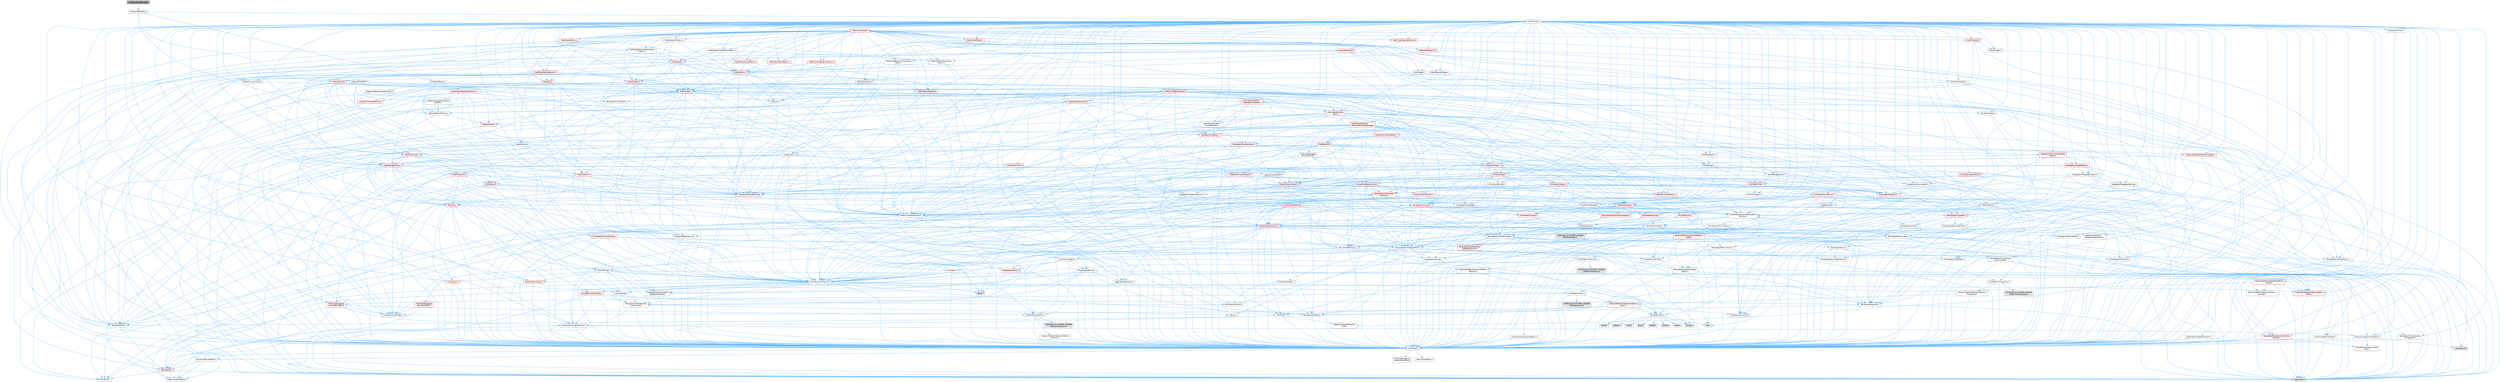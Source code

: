 digraph "GCObjectScopeGuard.h"
{
 // INTERACTIVE_SVG=YES
 // LATEX_PDF_SIZE
  bgcolor="transparent";
  edge [fontname=Helvetica,fontsize=10,labelfontname=Helvetica,labelfontsize=10];
  node [fontname=Helvetica,fontsize=10,shape=box,height=0.2,width=0.4];
  Node1 [id="Node000001",label="GCObjectScopeGuard.h",height=0.2,width=0.4,color="gray40", fillcolor="grey60", style="filled", fontcolor="black",tooltip=" "];
  Node1 -> Node2 [id="edge1_Node000001_Node000002",color="steelblue1",style="solid",tooltip=" "];
  Node2 [id="Node000002",label="UObject/GCObject.h",height=0.2,width=0.4,color="grey40", fillcolor="white", style="filled",URL="$db/d9c/GCObject_8h.html",tooltip=" "];
  Node2 -> Node3 [id="edge2_Node000002_Node000003",color="steelblue1",style="solid",tooltip=" "];
  Node3 [id="Node000003",label="CoreMinimal.h",height=0.2,width=0.4,color="grey40", fillcolor="white", style="filled",URL="$d7/d67/CoreMinimal_8h.html",tooltip=" "];
  Node3 -> Node4 [id="edge3_Node000003_Node000004",color="steelblue1",style="solid",tooltip=" "];
  Node4 [id="Node000004",label="CoreTypes.h",height=0.2,width=0.4,color="grey40", fillcolor="white", style="filled",URL="$dc/dec/CoreTypes_8h.html",tooltip=" "];
  Node4 -> Node5 [id="edge4_Node000004_Node000005",color="steelblue1",style="solid",tooltip=" "];
  Node5 [id="Node000005",label="HAL/Platform.h",height=0.2,width=0.4,color="red", fillcolor="#FFF0F0", style="filled",URL="$d9/dd0/Platform_8h.html",tooltip=" "];
  Node5 -> Node6 [id="edge5_Node000005_Node000006",color="steelblue1",style="solid",tooltip=" "];
  Node6 [id="Node000006",label="Misc/Build.h",height=0.2,width=0.4,color="grey40", fillcolor="white", style="filled",URL="$d3/dbb/Build_8h.html",tooltip=" "];
  Node5 -> Node8 [id="edge6_Node000005_Node000008",color="steelblue1",style="solid",tooltip=" "];
  Node8 [id="Node000008",label="type_traits",height=0.2,width=0.4,color="grey60", fillcolor="#E0E0E0", style="filled",tooltip=" "];
  Node5 -> Node9 [id="edge7_Node000005_Node000009",color="steelblue1",style="solid",tooltip=" "];
  Node9 [id="Node000009",label="PreprocessorHelpers.h",height=0.2,width=0.4,color="grey40", fillcolor="white", style="filled",URL="$db/ddb/PreprocessorHelpers_8h.html",tooltip=" "];
  Node4 -> Node15 [id="edge8_Node000004_Node000015",color="steelblue1",style="solid",tooltip=" "];
  Node15 [id="Node000015",label="ProfilingDebugging\l/UMemoryDefines.h",height=0.2,width=0.4,color="grey40", fillcolor="white", style="filled",URL="$d2/da2/UMemoryDefines_8h.html",tooltip=" "];
  Node4 -> Node16 [id="edge9_Node000004_Node000016",color="steelblue1",style="solid",tooltip=" "];
  Node16 [id="Node000016",label="Misc/CoreMiscDefines.h",height=0.2,width=0.4,color="grey40", fillcolor="white", style="filled",URL="$da/d38/CoreMiscDefines_8h.html",tooltip=" "];
  Node16 -> Node5 [id="edge10_Node000016_Node000005",color="steelblue1",style="solid",tooltip=" "];
  Node16 -> Node9 [id="edge11_Node000016_Node000009",color="steelblue1",style="solid",tooltip=" "];
  Node4 -> Node17 [id="edge12_Node000004_Node000017",color="steelblue1",style="solid",tooltip=" "];
  Node17 [id="Node000017",label="Misc/CoreDefines.h",height=0.2,width=0.4,color="grey40", fillcolor="white", style="filled",URL="$d3/dd2/CoreDefines_8h.html",tooltip=" "];
  Node3 -> Node18 [id="edge13_Node000003_Node000018",color="steelblue1",style="solid",tooltip=" "];
  Node18 [id="Node000018",label="CoreFwd.h",height=0.2,width=0.4,color="grey40", fillcolor="white", style="filled",URL="$d1/d1e/CoreFwd_8h.html",tooltip=" "];
  Node18 -> Node4 [id="edge14_Node000018_Node000004",color="steelblue1",style="solid",tooltip=" "];
  Node18 -> Node19 [id="edge15_Node000018_Node000019",color="steelblue1",style="solid",tooltip=" "];
  Node19 [id="Node000019",label="Containers/ContainersFwd.h",height=0.2,width=0.4,color="grey40", fillcolor="white", style="filled",URL="$d4/d0a/ContainersFwd_8h.html",tooltip=" "];
  Node19 -> Node5 [id="edge16_Node000019_Node000005",color="steelblue1",style="solid",tooltip=" "];
  Node19 -> Node4 [id="edge17_Node000019_Node000004",color="steelblue1",style="solid",tooltip=" "];
  Node19 -> Node20 [id="edge18_Node000019_Node000020",color="steelblue1",style="solid",tooltip=" "];
  Node20 [id="Node000020",label="Traits/IsContiguousContainer.h",height=0.2,width=0.4,color="grey40", fillcolor="white", style="filled",URL="$d5/d3c/IsContiguousContainer_8h.html",tooltip=" "];
  Node20 -> Node4 [id="edge19_Node000020_Node000004",color="steelblue1",style="solid",tooltip=" "];
  Node20 -> Node21 [id="edge20_Node000020_Node000021",color="steelblue1",style="solid",tooltip=" "];
  Node21 [id="Node000021",label="Misc/StaticAssertComplete\lType.h",height=0.2,width=0.4,color="grey40", fillcolor="white", style="filled",URL="$d5/d4e/StaticAssertCompleteType_8h.html",tooltip=" "];
  Node20 -> Node22 [id="edge21_Node000020_Node000022",color="steelblue1",style="solid",tooltip=" "];
  Node22 [id="Node000022",label="initializer_list",height=0.2,width=0.4,color="grey60", fillcolor="#E0E0E0", style="filled",tooltip=" "];
  Node18 -> Node23 [id="edge22_Node000018_Node000023",color="steelblue1",style="solid",tooltip=" "];
  Node23 [id="Node000023",label="Math/MathFwd.h",height=0.2,width=0.4,color="grey40", fillcolor="white", style="filled",URL="$d2/d10/MathFwd_8h.html",tooltip=" "];
  Node23 -> Node5 [id="edge23_Node000023_Node000005",color="steelblue1",style="solid",tooltip=" "];
  Node18 -> Node24 [id="edge24_Node000018_Node000024",color="steelblue1",style="solid",tooltip=" "];
  Node24 [id="Node000024",label="UObject/UObjectHierarchy\lFwd.h",height=0.2,width=0.4,color="grey40", fillcolor="white", style="filled",URL="$d3/d13/UObjectHierarchyFwd_8h.html",tooltip=" "];
  Node3 -> Node24 [id="edge25_Node000003_Node000024",color="steelblue1",style="solid",tooltip=" "];
  Node3 -> Node19 [id="edge26_Node000003_Node000019",color="steelblue1",style="solid",tooltip=" "];
  Node3 -> Node25 [id="edge27_Node000003_Node000025",color="steelblue1",style="solid",tooltip=" "];
  Node25 [id="Node000025",label="Misc/VarArgs.h",height=0.2,width=0.4,color="grey40", fillcolor="white", style="filled",URL="$d5/d6f/VarArgs_8h.html",tooltip=" "];
  Node25 -> Node4 [id="edge28_Node000025_Node000004",color="steelblue1",style="solid",tooltip=" "];
  Node3 -> Node26 [id="edge29_Node000003_Node000026",color="steelblue1",style="solid",tooltip=" "];
  Node26 [id="Node000026",label="Logging/LogVerbosity.h",height=0.2,width=0.4,color="grey40", fillcolor="white", style="filled",URL="$d2/d8f/LogVerbosity_8h.html",tooltip=" "];
  Node26 -> Node4 [id="edge30_Node000026_Node000004",color="steelblue1",style="solid",tooltip=" "];
  Node3 -> Node27 [id="edge31_Node000003_Node000027",color="steelblue1",style="solid",tooltip=" "];
  Node27 [id="Node000027",label="Misc/OutputDevice.h",height=0.2,width=0.4,color="grey40", fillcolor="white", style="filled",URL="$d7/d32/OutputDevice_8h.html",tooltip=" "];
  Node27 -> Node18 [id="edge32_Node000027_Node000018",color="steelblue1",style="solid",tooltip=" "];
  Node27 -> Node4 [id="edge33_Node000027_Node000004",color="steelblue1",style="solid",tooltip=" "];
  Node27 -> Node26 [id="edge34_Node000027_Node000026",color="steelblue1",style="solid",tooltip=" "];
  Node27 -> Node25 [id="edge35_Node000027_Node000025",color="steelblue1",style="solid",tooltip=" "];
  Node27 -> Node28 [id="edge36_Node000027_Node000028",color="steelblue1",style="solid",tooltip=" "];
  Node28 [id="Node000028",label="Templates/IsArrayOrRefOf\lTypeByPredicate.h",height=0.2,width=0.4,color="grey40", fillcolor="white", style="filled",URL="$d6/da1/IsArrayOrRefOfTypeByPredicate_8h.html",tooltip=" "];
  Node28 -> Node4 [id="edge37_Node000028_Node000004",color="steelblue1",style="solid",tooltip=" "];
  Node27 -> Node29 [id="edge38_Node000027_Node000029",color="steelblue1",style="solid",tooltip=" "];
  Node29 [id="Node000029",label="Templates/IsValidVariadic\lFunctionArg.h",height=0.2,width=0.4,color="grey40", fillcolor="white", style="filled",URL="$d0/dc8/IsValidVariadicFunctionArg_8h.html",tooltip=" "];
  Node29 -> Node4 [id="edge39_Node000029_Node000004",color="steelblue1",style="solid",tooltip=" "];
  Node29 -> Node30 [id="edge40_Node000029_Node000030",color="steelblue1",style="solid",tooltip=" "];
  Node30 [id="Node000030",label="IsEnum.h",height=0.2,width=0.4,color="grey40", fillcolor="white", style="filled",URL="$d4/de5/IsEnum_8h.html",tooltip=" "];
  Node29 -> Node8 [id="edge41_Node000029_Node000008",color="steelblue1",style="solid",tooltip=" "];
  Node27 -> Node31 [id="edge42_Node000027_Node000031",color="steelblue1",style="solid",tooltip=" "];
  Node31 [id="Node000031",label="Traits/IsCharEncodingCompatible\lWith.h",height=0.2,width=0.4,color="red", fillcolor="#FFF0F0", style="filled",URL="$df/dd1/IsCharEncodingCompatibleWith_8h.html",tooltip=" "];
  Node31 -> Node8 [id="edge43_Node000031_Node000008",color="steelblue1",style="solid",tooltip=" "];
  Node3 -> Node33 [id="edge44_Node000003_Node000033",color="steelblue1",style="solid",tooltip=" "];
  Node33 [id="Node000033",label="HAL/PlatformCrt.h",height=0.2,width=0.4,color="grey40", fillcolor="white", style="filled",URL="$d8/d75/PlatformCrt_8h.html",tooltip=" "];
  Node33 -> Node34 [id="edge45_Node000033_Node000034",color="steelblue1",style="solid",tooltip=" "];
  Node34 [id="Node000034",label="new",height=0.2,width=0.4,color="grey60", fillcolor="#E0E0E0", style="filled",tooltip=" "];
  Node33 -> Node35 [id="edge46_Node000033_Node000035",color="steelblue1",style="solid",tooltip=" "];
  Node35 [id="Node000035",label="wchar.h",height=0.2,width=0.4,color="grey60", fillcolor="#E0E0E0", style="filled",tooltip=" "];
  Node33 -> Node36 [id="edge47_Node000033_Node000036",color="steelblue1",style="solid",tooltip=" "];
  Node36 [id="Node000036",label="stddef.h",height=0.2,width=0.4,color="grey60", fillcolor="#E0E0E0", style="filled",tooltip=" "];
  Node33 -> Node37 [id="edge48_Node000033_Node000037",color="steelblue1",style="solid",tooltip=" "];
  Node37 [id="Node000037",label="stdlib.h",height=0.2,width=0.4,color="grey60", fillcolor="#E0E0E0", style="filled",tooltip=" "];
  Node33 -> Node38 [id="edge49_Node000033_Node000038",color="steelblue1",style="solid",tooltip=" "];
  Node38 [id="Node000038",label="stdio.h",height=0.2,width=0.4,color="grey60", fillcolor="#E0E0E0", style="filled",tooltip=" "];
  Node33 -> Node39 [id="edge50_Node000033_Node000039",color="steelblue1",style="solid",tooltip=" "];
  Node39 [id="Node000039",label="stdarg.h",height=0.2,width=0.4,color="grey60", fillcolor="#E0E0E0", style="filled",tooltip=" "];
  Node33 -> Node40 [id="edge51_Node000033_Node000040",color="steelblue1",style="solid",tooltip=" "];
  Node40 [id="Node000040",label="math.h",height=0.2,width=0.4,color="grey60", fillcolor="#E0E0E0", style="filled",tooltip=" "];
  Node33 -> Node41 [id="edge52_Node000033_Node000041",color="steelblue1",style="solid",tooltip=" "];
  Node41 [id="Node000041",label="float.h",height=0.2,width=0.4,color="grey60", fillcolor="#E0E0E0", style="filled",tooltip=" "];
  Node33 -> Node42 [id="edge53_Node000033_Node000042",color="steelblue1",style="solid",tooltip=" "];
  Node42 [id="Node000042",label="string.h",height=0.2,width=0.4,color="grey60", fillcolor="#E0E0E0", style="filled",tooltip=" "];
  Node3 -> Node43 [id="edge54_Node000003_Node000043",color="steelblue1",style="solid",tooltip=" "];
  Node43 [id="Node000043",label="HAL/PlatformMisc.h",height=0.2,width=0.4,color="grey40", fillcolor="white", style="filled",URL="$d0/df5/PlatformMisc_8h.html",tooltip=" "];
  Node43 -> Node4 [id="edge55_Node000043_Node000004",color="steelblue1",style="solid",tooltip=" "];
  Node43 -> Node44 [id="edge56_Node000043_Node000044",color="steelblue1",style="solid",tooltip=" "];
  Node44 [id="Node000044",label="GenericPlatform/GenericPlatform\lMisc.h",height=0.2,width=0.4,color="red", fillcolor="#FFF0F0", style="filled",URL="$db/d9a/GenericPlatformMisc_8h.html",tooltip=" "];
  Node44 -> Node18 [id="edge57_Node000044_Node000018",color="steelblue1",style="solid",tooltip=" "];
  Node44 -> Node4 [id="edge58_Node000044_Node000004",color="steelblue1",style="solid",tooltip=" "];
  Node44 -> Node33 [id="edge59_Node000044_Node000033",color="steelblue1",style="solid",tooltip=" "];
  Node44 -> Node48 [id="edge60_Node000044_Node000048",color="steelblue1",style="solid",tooltip=" "];
  Node48 [id="Node000048",label="Math/NumericLimits.h",height=0.2,width=0.4,color="grey40", fillcolor="white", style="filled",URL="$df/d1b/NumericLimits_8h.html",tooltip=" "];
  Node48 -> Node4 [id="edge61_Node000048_Node000004",color="steelblue1",style="solid",tooltip=" "];
  Node44 -> Node50 [id="edge62_Node000044_Node000050",color="steelblue1",style="solid",tooltip=" "];
  Node50 [id="Node000050",label="Misc/EnumClassFlags.h",height=0.2,width=0.4,color="grey40", fillcolor="white", style="filled",URL="$d8/de7/EnumClassFlags_8h.html",tooltip=" "];
  Node43 -> Node53 [id="edge63_Node000043_Node000053",color="steelblue1",style="solid",tooltip=" "];
  Node53 [id="Node000053",label="COMPILED_PLATFORM_HEADER\l(PlatformMisc.h)",height=0.2,width=0.4,color="grey60", fillcolor="#E0E0E0", style="filled",tooltip=" "];
  Node43 -> Node54 [id="edge64_Node000043_Node000054",color="steelblue1",style="solid",tooltip=" "];
  Node54 [id="Node000054",label="ProfilingDebugging\l/CpuProfilerTrace.h",height=0.2,width=0.4,color="red", fillcolor="#FFF0F0", style="filled",URL="$da/dcb/CpuProfilerTrace_8h.html",tooltip=" "];
  Node54 -> Node4 [id="edge65_Node000054_Node000004",color="steelblue1",style="solid",tooltip=" "];
  Node54 -> Node19 [id="edge66_Node000054_Node000019",color="steelblue1",style="solid",tooltip=" "];
  Node54 -> Node55 [id="edge67_Node000054_Node000055",color="steelblue1",style="solid",tooltip=" "];
  Node55 [id="Node000055",label="HAL/PlatformAtomics.h",height=0.2,width=0.4,color="grey40", fillcolor="white", style="filled",URL="$d3/d36/PlatformAtomics_8h.html",tooltip=" "];
  Node55 -> Node4 [id="edge68_Node000055_Node000004",color="steelblue1",style="solid",tooltip=" "];
  Node55 -> Node56 [id="edge69_Node000055_Node000056",color="steelblue1",style="solid",tooltip=" "];
  Node56 [id="Node000056",label="GenericPlatform/GenericPlatform\lAtomics.h",height=0.2,width=0.4,color="grey40", fillcolor="white", style="filled",URL="$da/d72/GenericPlatformAtomics_8h.html",tooltip=" "];
  Node56 -> Node4 [id="edge70_Node000056_Node000004",color="steelblue1",style="solid",tooltip=" "];
  Node55 -> Node57 [id="edge71_Node000055_Node000057",color="steelblue1",style="solid",tooltip=" "];
  Node57 [id="Node000057",label="COMPILED_PLATFORM_HEADER\l(PlatformAtomics.h)",height=0.2,width=0.4,color="grey60", fillcolor="#E0E0E0", style="filled",tooltip=" "];
  Node54 -> Node9 [id="edge72_Node000054_Node000009",color="steelblue1",style="solid",tooltip=" "];
  Node54 -> Node6 [id="edge73_Node000054_Node000006",color="steelblue1",style="solid",tooltip=" "];
  Node3 -> Node62 [id="edge74_Node000003_Node000062",color="steelblue1",style="solid",tooltip=" "];
  Node62 [id="Node000062",label="Misc/AssertionMacros.h",height=0.2,width=0.4,color="grey40", fillcolor="white", style="filled",URL="$d0/dfa/AssertionMacros_8h.html",tooltip=" "];
  Node62 -> Node4 [id="edge75_Node000062_Node000004",color="steelblue1",style="solid",tooltip=" "];
  Node62 -> Node5 [id="edge76_Node000062_Node000005",color="steelblue1",style="solid",tooltip=" "];
  Node62 -> Node43 [id="edge77_Node000062_Node000043",color="steelblue1",style="solid",tooltip=" "];
  Node62 -> Node9 [id="edge78_Node000062_Node000009",color="steelblue1",style="solid",tooltip=" "];
  Node62 -> Node63 [id="edge79_Node000062_Node000063",color="steelblue1",style="solid",tooltip=" "];
  Node63 [id="Node000063",label="Templates/EnableIf.h",height=0.2,width=0.4,color="grey40", fillcolor="white", style="filled",URL="$d7/d60/EnableIf_8h.html",tooltip=" "];
  Node63 -> Node4 [id="edge80_Node000063_Node000004",color="steelblue1",style="solid",tooltip=" "];
  Node62 -> Node28 [id="edge81_Node000062_Node000028",color="steelblue1",style="solid",tooltip=" "];
  Node62 -> Node29 [id="edge82_Node000062_Node000029",color="steelblue1",style="solid",tooltip=" "];
  Node62 -> Node31 [id="edge83_Node000062_Node000031",color="steelblue1",style="solid",tooltip=" "];
  Node62 -> Node25 [id="edge84_Node000062_Node000025",color="steelblue1",style="solid",tooltip=" "];
  Node62 -> Node64 [id="edge85_Node000062_Node000064",color="steelblue1",style="solid",tooltip=" "];
  Node64 [id="Node000064",label="String/FormatStringSan.h",height=0.2,width=0.4,color="red", fillcolor="#FFF0F0", style="filled",URL="$d3/d8b/FormatStringSan_8h.html",tooltip=" "];
  Node64 -> Node8 [id="edge86_Node000064_Node000008",color="steelblue1",style="solid",tooltip=" "];
  Node64 -> Node4 [id="edge87_Node000064_Node000004",color="steelblue1",style="solid",tooltip=" "];
  Node64 -> Node65 [id="edge88_Node000064_Node000065",color="steelblue1",style="solid",tooltip=" "];
  Node65 [id="Node000065",label="Templates/Requires.h",height=0.2,width=0.4,color="grey40", fillcolor="white", style="filled",URL="$dc/d96/Requires_8h.html",tooltip=" "];
  Node65 -> Node63 [id="edge89_Node000065_Node000063",color="steelblue1",style="solid",tooltip=" "];
  Node65 -> Node8 [id="edge90_Node000065_Node000008",color="steelblue1",style="solid",tooltip=" "];
  Node64 -> Node66 [id="edge91_Node000064_Node000066",color="steelblue1",style="solid",tooltip=" "];
  Node66 [id="Node000066",label="Templates/Identity.h",height=0.2,width=0.4,color="grey40", fillcolor="white", style="filled",URL="$d0/dd5/Identity_8h.html",tooltip=" "];
  Node64 -> Node29 [id="edge92_Node000064_Node000029",color="steelblue1",style="solid",tooltip=" "];
  Node64 -> Node19 [id="edge93_Node000064_Node000019",color="steelblue1",style="solid",tooltip=" "];
  Node62 -> Node70 [id="edge94_Node000062_Node000070",color="steelblue1",style="solid",tooltip=" "];
  Node70 [id="Node000070",label="atomic",height=0.2,width=0.4,color="grey60", fillcolor="#E0E0E0", style="filled",tooltip=" "];
  Node3 -> Node71 [id="edge95_Node000003_Node000071",color="steelblue1",style="solid",tooltip=" "];
  Node71 [id="Node000071",label="Templates/IsPointer.h",height=0.2,width=0.4,color="grey40", fillcolor="white", style="filled",URL="$d7/d05/IsPointer_8h.html",tooltip=" "];
  Node71 -> Node4 [id="edge96_Node000071_Node000004",color="steelblue1",style="solid",tooltip=" "];
  Node3 -> Node72 [id="edge97_Node000003_Node000072",color="steelblue1",style="solid",tooltip=" "];
  Node72 [id="Node000072",label="HAL/PlatformMemory.h",height=0.2,width=0.4,color="grey40", fillcolor="white", style="filled",URL="$de/d68/PlatformMemory_8h.html",tooltip=" "];
  Node72 -> Node4 [id="edge98_Node000072_Node000004",color="steelblue1",style="solid",tooltip=" "];
  Node72 -> Node73 [id="edge99_Node000072_Node000073",color="steelblue1",style="solid",tooltip=" "];
  Node73 [id="Node000073",label="GenericPlatform/GenericPlatform\lMemory.h",height=0.2,width=0.4,color="grey40", fillcolor="white", style="filled",URL="$dd/d22/GenericPlatformMemory_8h.html",tooltip=" "];
  Node73 -> Node18 [id="edge100_Node000073_Node000018",color="steelblue1",style="solid",tooltip=" "];
  Node73 -> Node4 [id="edge101_Node000073_Node000004",color="steelblue1",style="solid",tooltip=" "];
  Node73 -> Node74 [id="edge102_Node000073_Node000074",color="steelblue1",style="solid",tooltip=" "];
  Node74 [id="Node000074",label="HAL/PlatformString.h",height=0.2,width=0.4,color="red", fillcolor="#FFF0F0", style="filled",URL="$db/db5/PlatformString_8h.html",tooltip=" "];
  Node74 -> Node4 [id="edge103_Node000074_Node000004",color="steelblue1",style="solid",tooltip=" "];
  Node73 -> Node42 [id="edge104_Node000073_Node000042",color="steelblue1",style="solid",tooltip=" "];
  Node73 -> Node35 [id="edge105_Node000073_Node000035",color="steelblue1",style="solid",tooltip=" "];
  Node72 -> Node76 [id="edge106_Node000072_Node000076",color="steelblue1",style="solid",tooltip=" "];
  Node76 [id="Node000076",label="COMPILED_PLATFORM_HEADER\l(PlatformMemory.h)",height=0.2,width=0.4,color="grey60", fillcolor="#E0E0E0", style="filled",tooltip=" "];
  Node3 -> Node55 [id="edge107_Node000003_Node000055",color="steelblue1",style="solid",tooltip=" "];
  Node3 -> Node77 [id="edge108_Node000003_Node000077",color="steelblue1",style="solid",tooltip=" "];
  Node77 [id="Node000077",label="Misc/Exec.h",height=0.2,width=0.4,color="grey40", fillcolor="white", style="filled",URL="$de/ddb/Exec_8h.html",tooltip=" "];
  Node77 -> Node4 [id="edge109_Node000077_Node000004",color="steelblue1",style="solid",tooltip=" "];
  Node77 -> Node62 [id="edge110_Node000077_Node000062",color="steelblue1",style="solid",tooltip=" "];
  Node3 -> Node78 [id="edge111_Node000003_Node000078",color="steelblue1",style="solid",tooltip=" "];
  Node78 [id="Node000078",label="HAL/MemoryBase.h",height=0.2,width=0.4,color="grey40", fillcolor="white", style="filled",URL="$d6/d9f/MemoryBase_8h.html",tooltip=" "];
  Node78 -> Node4 [id="edge112_Node000078_Node000004",color="steelblue1",style="solid",tooltip=" "];
  Node78 -> Node55 [id="edge113_Node000078_Node000055",color="steelblue1",style="solid",tooltip=" "];
  Node78 -> Node33 [id="edge114_Node000078_Node000033",color="steelblue1",style="solid",tooltip=" "];
  Node78 -> Node77 [id="edge115_Node000078_Node000077",color="steelblue1",style="solid",tooltip=" "];
  Node78 -> Node27 [id="edge116_Node000078_Node000027",color="steelblue1",style="solid",tooltip=" "];
  Node78 -> Node79 [id="edge117_Node000078_Node000079",color="steelblue1",style="solid",tooltip=" "];
  Node79 [id="Node000079",label="Templates/Atomic.h",height=0.2,width=0.4,color="red", fillcolor="#FFF0F0", style="filled",URL="$d3/d91/Atomic_8h.html",tooltip=" "];
  Node79 -> Node70 [id="edge118_Node000079_Node000070",color="steelblue1",style="solid",tooltip=" "];
  Node3 -> Node88 [id="edge119_Node000003_Node000088",color="steelblue1",style="solid",tooltip=" "];
  Node88 [id="Node000088",label="HAL/UnrealMemory.h",height=0.2,width=0.4,color="grey40", fillcolor="white", style="filled",URL="$d9/d96/UnrealMemory_8h.html",tooltip=" "];
  Node88 -> Node4 [id="edge120_Node000088_Node000004",color="steelblue1",style="solid",tooltip=" "];
  Node88 -> Node73 [id="edge121_Node000088_Node000073",color="steelblue1",style="solid",tooltip=" "];
  Node88 -> Node78 [id="edge122_Node000088_Node000078",color="steelblue1",style="solid",tooltip=" "];
  Node88 -> Node72 [id="edge123_Node000088_Node000072",color="steelblue1",style="solid",tooltip=" "];
  Node88 -> Node89 [id="edge124_Node000088_Node000089",color="steelblue1",style="solid",tooltip=" "];
  Node89 [id="Node000089",label="ProfilingDebugging\l/MemoryTrace.h",height=0.2,width=0.4,color="red", fillcolor="#FFF0F0", style="filled",URL="$da/dd7/MemoryTrace_8h.html",tooltip=" "];
  Node89 -> Node5 [id="edge125_Node000089_Node000005",color="steelblue1",style="solid",tooltip=" "];
  Node89 -> Node50 [id="edge126_Node000089_Node000050",color="steelblue1",style="solid",tooltip=" "];
  Node88 -> Node71 [id="edge127_Node000088_Node000071",color="steelblue1",style="solid",tooltip=" "];
  Node3 -> Node90 [id="edge128_Node000003_Node000090",color="steelblue1",style="solid",tooltip=" "];
  Node90 [id="Node000090",label="Templates/IsArithmetic.h",height=0.2,width=0.4,color="grey40", fillcolor="white", style="filled",URL="$d2/d5d/IsArithmetic_8h.html",tooltip=" "];
  Node90 -> Node4 [id="edge129_Node000090_Node000004",color="steelblue1",style="solid",tooltip=" "];
  Node3 -> Node84 [id="edge130_Node000003_Node000084",color="steelblue1",style="solid",tooltip=" "];
  Node84 [id="Node000084",label="Templates/AndOrNot.h",height=0.2,width=0.4,color="grey40", fillcolor="white", style="filled",URL="$db/d0a/AndOrNot_8h.html",tooltip=" "];
  Node84 -> Node4 [id="edge131_Node000084_Node000004",color="steelblue1",style="solid",tooltip=" "];
  Node3 -> Node91 [id="edge132_Node000003_Node000091",color="steelblue1",style="solid",tooltip=" "];
  Node91 [id="Node000091",label="Templates/IsPODType.h",height=0.2,width=0.4,color="grey40", fillcolor="white", style="filled",URL="$d7/db1/IsPODType_8h.html",tooltip=" "];
  Node91 -> Node4 [id="edge133_Node000091_Node000004",color="steelblue1",style="solid",tooltip=" "];
  Node3 -> Node92 [id="edge134_Node000003_Node000092",color="steelblue1",style="solid",tooltip=" "];
  Node92 [id="Node000092",label="Templates/IsUECoreType.h",height=0.2,width=0.4,color="grey40", fillcolor="white", style="filled",URL="$d1/db8/IsUECoreType_8h.html",tooltip=" "];
  Node92 -> Node4 [id="edge135_Node000092_Node000004",color="steelblue1",style="solid",tooltip=" "];
  Node92 -> Node8 [id="edge136_Node000092_Node000008",color="steelblue1",style="solid",tooltip=" "];
  Node3 -> Node85 [id="edge137_Node000003_Node000085",color="steelblue1",style="solid",tooltip=" "];
  Node85 [id="Node000085",label="Templates/IsTriviallyCopy\lConstructible.h",height=0.2,width=0.4,color="grey40", fillcolor="white", style="filled",URL="$d3/d78/IsTriviallyCopyConstructible_8h.html",tooltip=" "];
  Node85 -> Node4 [id="edge138_Node000085_Node000004",color="steelblue1",style="solid",tooltip=" "];
  Node85 -> Node8 [id="edge139_Node000085_Node000008",color="steelblue1",style="solid",tooltip=" "];
  Node3 -> Node93 [id="edge140_Node000003_Node000093",color="steelblue1",style="solid",tooltip=" "];
  Node93 [id="Node000093",label="Templates/UnrealTypeTraits.h",height=0.2,width=0.4,color="grey40", fillcolor="white", style="filled",URL="$d2/d2d/UnrealTypeTraits_8h.html",tooltip=" "];
  Node93 -> Node4 [id="edge141_Node000093_Node000004",color="steelblue1",style="solid",tooltip=" "];
  Node93 -> Node71 [id="edge142_Node000093_Node000071",color="steelblue1",style="solid",tooltip=" "];
  Node93 -> Node62 [id="edge143_Node000093_Node000062",color="steelblue1",style="solid",tooltip=" "];
  Node93 -> Node84 [id="edge144_Node000093_Node000084",color="steelblue1",style="solid",tooltip=" "];
  Node93 -> Node63 [id="edge145_Node000093_Node000063",color="steelblue1",style="solid",tooltip=" "];
  Node93 -> Node90 [id="edge146_Node000093_Node000090",color="steelblue1",style="solid",tooltip=" "];
  Node93 -> Node30 [id="edge147_Node000093_Node000030",color="steelblue1",style="solid",tooltip=" "];
  Node93 -> Node94 [id="edge148_Node000093_Node000094",color="steelblue1",style="solid",tooltip=" "];
  Node94 [id="Node000094",label="Templates/Models.h",height=0.2,width=0.4,color="grey40", fillcolor="white", style="filled",URL="$d3/d0c/Models_8h.html",tooltip=" "];
  Node94 -> Node66 [id="edge149_Node000094_Node000066",color="steelblue1",style="solid",tooltip=" "];
  Node93 -> Node91 [id="edge150_Node000093_Node000091",color="steelblue1",style="solid",tooltip=" "];
  Node93 -> Node92 [id="edge151_Node000093_Node000092",color="steelblue1",style="solid",tooltip=" "];
  Node93 -> Node85 [id="edge152_Node000093_Node000085",color="steelblue1",style="solid",tooltip=" "];
  Node3 -> Node63 [id="edge153_Node000003_Node000063",color="steelblue1",style="solid",tooltip=" "];
  Node3 -> Node95 [id="edge154_Node000003_Node000095",color="steelblue1",style="solid",tooltip=" "];
  Node95 [id="Node000095",label="Templates/RemoveReference.h",height=0.2,width=0.4,color="grey40", fillcolor="white", style="filled",URL="$da/dbe/RemoveReference_8h.html",tooltip=" "];
  Node95 -> Node4 [id="edge155_Node000095_Node000004",color="steelblue1",style="solid",tooltip=" "];
  Node3 -> Node96 [id="edge156_Node000003_Node000096",color="steelblue1",style="solid",tooltip=" "];
  Node96 [id="Node000096",label="Templates/IntegralConstant.h",height=0.2,width=0.4,color="grey40", fillcolor="white", style="filled",URL="$db/d1b/IntegralConstant_8h.html",tooltip=" "];
  Node96 -> Node4 [id="edge157_Node000096_Node000004",color="steelblue1",style="solid",tooltip=" "];
  Node3 -> Node97 [id="edge158_Node000003_Node000097",color="steelblue1",style="solid",tooltip=" "];
  Node97 [id="Node000097",label="Templates/IsClass.h",height=0.2,width=0.4,color="grey40", fillcolor="white", style="filled",URL="$db/dcb/IsClass_8h.html",tooltip=" "];
  Node97 -> Node4 [id="edge159_Node000097_Node000004",color="steelblue1",style="solid",tooltip=" "];
  Node3 -> Node98 [id="edge160_Node000003_Node000098",color="steelblue1",style="solid",tooltip=" "];
  Node98 [id="Node000098",label="Templates/TypeCompatible\lBytes.h",height=0.2,width=0.4,color="grey40", fillcolor="white", style="filled",URL="$df/d0a/TypeCompatibleBytes_8h.html",tooltip=" "];
  Node98 -> Node4 [id="edge161_Node000098_Node000004",color="steelblue1",style="solid",tooltip=" "];
  Node98 -> Node42 [id="edge162_Node000098_Node000042",color="steelblue1",style="solid",tooltip=" "];
  Node98 -> Node34 [id="edge163_Node000098_Node000034",color="steelblue1",style="solid",tooltip=" "];
  Node98 -> Node8 [id="edge164_Node000098_Node000008",color="steelblue1",style="solid",tooltip=" "];
  Node3 -> Node20 [id="edge165_Node000003_Node000020",color="steelblue1",style="solid",tooltip=" "];
  Node3 -> Node99 [id="edge166_Node000003_Node000099",color="steelblue1",style="solid",tooltip=" "];
  Node99 [id="Node000099",label="Templates/UnrealTemplate.h",height=0.2,width=0.4,color="grey40", fillcolor="white", style="filled",URL="$d4/d24/UnrealTemplate_8h.html",tooltip=" "];
  Node99 -> Node4 [id="edge167_Node000099_Node000004",color="steelblue1",style="solid",tooltip=" "];
  Node99 -> Node71 [id="edge168_Node000099_Node000071",color="steelblue1",style="solid",tooltip=" "];
  Node99 -> Node88 [id="edge169_Node000099_Node000088",color="steelblue1",style="solid",tooltip=" "];
  Node99 -> Node100 [id="edge170_Node000099_Node000100",color="steelblue1",style="solid",tooltip=" "];
  Node100 [id="Node000100",label="Templates/CopyQualifiers\lAndRefsFromTo.h",height=0.2,width=0.4,color="red", fillcolor="#FFF0F0", style="filled",URL="$d3/db3/CopyQualifiersAndRefsFromTo_8h.html",tooltip=" "];
  Node99 -> Node93 [id="edge171_Node000099_Node000093",color="steelblue1",style="solid",tooltip=" "];
  Node99 -> Node95 [id="edge172_Node000099_Node000095",color="steelblue1",style="solid",tooltip=" "];
  Node99 -> Node65 [id="edge173_Node000099_Node000065",color="steelblue1",style="solid",tooltip=" "];
  Node99 -> Node98 [id="edge174_Node000099_Node000098",color="steelblue1",style="solid",tooltip=" "];
  Node99 -> Node66 [id="edge175_Node000099_Node000066",color="steelblue1",style="solid",tooltip=" "];
  Node99 -> Node20 [id="edge176_Node000099_Node000020",color="steelblue1",style="solid",tooltip=" "];
  Node99 -> Node102 [id="edge177_Node000099_Node000102",color="steelblue1",style="solid",tooltip=" "];
  Node102 [id="Node000102",label="Traits/UseBitwiseSwap.h",height=0.2,width=0.4,color="grey40", fillcolor="white", style="filled",URL="$db/df3/UseBitwiseSwap_8h.html",tooltip=" "];
  Node102 -> Node4 [id="edge178_Node000102_Node000004",color="steelblue1",style="solid",tooltip=" "];
  Node102 -> Node8 [id="edge179_Node000102_Node000008",color="steelblue1",style="solid",tooltip=" "];
  Node99 -> Node8 [id="edge180_Node000099_Node000008",color="steelblue1",style="solid",tooltip=" "];
  Node3 -> Node48 [id="edge181_Node000003_Node000048",color="steelblue1",style="solid",tooltip=" "];
  Node3 -> Node103 [id="edge182_Node000003_Node000103",color="steelblue1",style="solid",tooltip=" "];
  Node103 [id="Node000103",label="HAL/PlatformMath.h",height=0.2,width=0.4,color="grey40", fillcolor="white", style="filled",URL="$dc/d53/PlatformMath_8h.html",tooltip=" "];
  Node103 -> Node4 [id="edge183_Node000103_Node000004",color="steelblue1",style="solid",tooltip=" "];
  Node103 -> Node104 [id="edge184_Node000103_Node000104",color="steelblue1",style="solid",tooltip=" "];
  Node104 [id="Node000104",label="GenericPlatform/GenericPlatform\lMath.h",height=0.2,width=0.4,color="red", fillcolor="#FFF0F0", style="filled",URL="$d5/d79/GenericPlatformMath_8h.html",tooltip=" "];
  Node104 -> Node4 [id="edge185_Node000104_Node000004",color="steelblue1",style="solid",tooltip=" "];
  Node104 -> Node19 [id="edge186_Node000104_Node000019",color="steelblue1",style="solid",tooltip=" "];
  Node104 -> Node33 [id="edge187_Node000104_Node000033",color="steelblue1",style="solid",tooltip=" "];
  Node104 -> Node84 [id="edge188_Node000104_Node000084",color="steelblue1",style="solid",tooltip=" "];
  Node104 -> Node105 [id="edge189_Node000104_Node000105",color="steelblue1",style="solid",tooltip=" "];
  Node105 [id="Node000105",label="Templates/Decay.h",height=0.2,width=0.4,color="grey40", fillcolor="white", style="filled",URL="$dd/d0f/Decay_8h.html",tooltip=" "];
  Node105 -> Node4 [id="edge190_Node000105_Node000004",color="steelblue1",style="solid",tooltip=" "];
  Node105 -> Node95 [id="edge191_Node000105_Node000095",color="steelblue1",style="solid",tooltip=" "];
  Node105 -> Node8 [id="edge192_Node000105_Node000008",color="steelblue1",style="solid",tooltip=" "];
  Node104 -> Node93 [id="edge193_Node000104_Node000093",color="steelblue1",style="solid",tooltip=" "];
  Node104 -> Node65 [id="edge194_Node000104_Node000065",color="steelblue1",style="solid",tooltip=" "];
  Node104 -> Node98 [id="edge195_Node000104_Node000098",color="steelblue1",style="solid",tooltip=" "];
  Node104 -> Node8 [id="edge196_Node000104_Node000008",color="steelblue1",style="solid",tooltip=" "];
  Node103 -> Node110 [id="edge197_Node000103_Node000110",color="steelblue1",style="solid",tooltip=" "];
  Node110 [id="Node000110",label="COMPILED_PLATFORM_HEADER\l(PlatformMath.h)",height=0.2,width=0.4,color="grey60", fillcolor="#E0E0E0", style="filled",tooltip=" "];
  Node3 -> Node86 [id="edge198_Node000003_Node000086",color="steelblue1",style="solid",tooltip=" "];
  Node86 [id="Node000086",label="Templates/IsTriviallyCopy\lAssignable.h",height=0.2,width=0.4,color="grey40", fillcolor="white", style="filled",URL="$d2/df2/IsTriviallyCopyAssignable_8h.html",tooltip=" "];
  Node86 -> Node4 [id="edge199_Node000086_Node000004",color="steelblue1",style="solid",tooltip=" "];
  Node86 -> Node8 [id="edge200_Node000086_Node000008",color="steelblue1",style="solid",tooltip=" "];
  Node3 -> Node111 [id="edge201_Node000003_Node000111",color="steelblue1",style="solid",tooltip=" "];
  Node111 [id="Node000111",label="Templates/MemoryOps.h",height=0.2,width=0.4,color="grey40", fillcolor="white", style="filled",URL="$db/dea/MemoryOps_8h.html",tooltip=" "];
  Node111 -> Node4 [id="edge202_Node000111_Node000004",color="steelblue1",style="solid",tooltip=" "];
  Node111 -> Node88 [id="edge203_Node000111_Node000088",color="steelblue1",style="solid",tooltip=" "];
  Node111 -> Node86 [id="edge204_Node000111_Node000086",color="steelblue1",style="solid",tooltip=" "];
  Node111 -> Node85 [id="edge205_Node000111_Node000085",color="steelblue1",style="solid",tooltip=" "];
  Node111 -> Node65 [id="edge206_Node000111_Node000065",color="steelblue1",style="solid",tooltip=" "];
  Node111 -> Node93 [id="edge207_Node000111_Node000093",color="steelblue1",style="solid",tooltip=" "];
  Node111 -> Node102 [id="edge208_Node000111_Node000102",color="steelblue1",style="solid",tooltip=" "];
  Node111 -> Node34 [id="edge209_Node000111_Node000034",color="steelblue1",style="solid",tooltip=" "];
  Node111 -> Node8 [id="edge210_Node000111_Node000008",color="steelblue1",style="solid",tooltip=" "];
  Node3 -> Node112 [id="edge211_Node000003_Node000112",color="steelblue1",style="solid",tooltip=" "];
  Node112 [id="Node000112",label="Containers/ContainerAllocation\lPolicies.h",height=0.2,width=0.4,color="grey40", fillcolor="white", style="filled",URL="$d7/dff/ContainerAllocationPolicies_8h.html",tooltip=" "];
  Node112 -> Node4 [id="edge212_Node000112_Node000004",color="steelblue1",style="solid",tooltip=" "];
  Node112 -> Node113 [id="edge213_Node000112_Node000113",color="steelblue1",style="solid",tooltip=" "];
  Node113 [id="Node000113",label="Containers/ContainerHelpers.h",height=0.2,width=0.4,color="grey40", fillcolor="white", style="filled",URL="$d7/d33/ContainerHelpers_8h.html",tooltip=" "];
  Node113 -> Node4 [id="edge214_Node000113_Node000004",color="steelblue1",style="solid",tooltip=" "];
  Node112 -> Node112 [id="edge215_Node000112_Node000112",color="steelblue1",style="solid",tooltip=" "];
  Node112 -> Node103 [id="edge216_Node000112_Node000103",color="steelblue1",style="solid",tooltip=" "];
  Node112 -> Node88 [id="edge217_Node000112_Node000088",color="steelblue1",style="solid",tooltip=" "];
  Node112 -> Node48 [id="edge218_Node000112_Node000048",color="steelblue1",style="solid",tooltip=" "];
  Node112 -> Node62 [id="edge219_Node000112_Node000062",color="steelblue1",style="solid",tooltip=" "];
  Node112 -> Node114 [id="edge220_Node000112_Node000114",color="steelblue1",style="solid",tooltip=" "];
  Node114 [id="Node000114",label="Templates/IsPolymorphic.h",height=0.2,width=0.4,color="grey40", fillcolor="white", style="filled",URL="$dc/d20/IsPolymorphic_8h.html",tooltip=" "];
  Node112 -> Node111 [id="edge221_Node000112_Node000111",color="steelblue1",style="solid",tooltip=" "];
  Node112 -> Node98 [id="edge222_Node000112_Node000098",color="steelblue1",style="solid",tooltip=" "];
  Node112 -> Node8 [id="edge223_Node000112_Node000008",color="steelblue1",style="solid",tooltip=" "];
  Node3 -> Node115 [id="edge224_Node000003_Node000115",color="steelblue1",style="solid",tooltip=" "];
  Node115 [id="Node000115",label="Templates/IsEnumClass.h",height=0.2,width=0.4,color="grey40", fillcolor="white", style="filled",URL="$d7/d15/IsEnumClass_8h.html",tooltip=" "];
  Node115 -> Node4 [id="edge225_Node000115_Node000004",color="steelblue1",style="solid",tooltip=" "];
  Node115 -> Node84 [id="edge226_Node000115_Node000084",color="steelblue1",style="solid",tooltip=" "];
  Node3 -> Node116 [id="edge227_Node000003_Node000116",color="steelblue1",style="solid",tooltip=" "];
  Node116 [id="Node000116",label="HAL/PlatformProperties.h",height=0.2,width=0.4,color="grey40", fillcolor="white", style="filled",URL="$d9/db0/PlatformProperties_8h.html",tooltip=" "];
  Node116 -> Node4 [id="edge228_Node000116_Node000004",color="steelblue1",style="solid",tooltip=" "];
  Node116 -> Node117 [id="edge229_Node000116_Node000117",color="steelblue1",style="solid",tooltip=" "];
  Node117 [id="Node000117",label="GenericPlatform/GenericPlatform\lProperties.h",height=0.2,width=0.4,color="grey40", fillcolor="white", style="filled",URL="$d2/dcd/GenericPlatformProperties_8h.html",tooltip=" "];
  Node117 -> Node4 [id="edge230_Node000117_Node000004",color="steelblue1",style="solid",tooltip=" "];
  Node117 -> Node44 [id="edge231_Node000117_Node000044",color="steelblue1",style="solid",tooltip=" "];
  Node116 -> Node118 [id="edge232_Node000116_Node000118",color="steelblue1",style="solid",tooltip=" "];
  Node118 [id="Node000118",label="COMPILED_PLATFORM_HEADER\l(PlatformProperties.h)",height=0.2,width=0.4,color="grey60", fillcolor="#E0E0E0", style="filled",tooltip=" "];
  Node3 -> Node119 [id="edge233_Node000003_Node000119",color="steelblue1",style="solid",tooltip=" "];
  Node119 [id="Node000119",label="Misc/EngineVersionBase.h",height=0.2,width=0.4,color="grey40", fillcolor="white", style="filled",URL="$d5/d2b/EngineVersionBase_8h.html",tooltip=" "];
  Node119 -> Node4 [id="edge234_Node000119_Node000004",color="steelblue1",style="solid",tooltip=" "];
  Node3 -> Node120 [id="edge235_Node000003_Node000120",color="steelblue1",style="solid",tooltip=" "];
  Node120 [id="Node000120",label="Internationalization\l/TextNamespaceFwd.h",height=0.2,width=0.4,color="grey40", fillcolor="white", style="filled",URL="$d8/d97/TextNamespaceFwd_8h.html",tooltip=" "];
  Node120 -> Node4 [id="edge236_Node000120_Node000004",color="steelblue1",style="solid",tooltip=" "];
  Node3 -> Node121 [id="edge237_Node000003_Node000121",color="steelblue1",style="solid",tooltip=" "];
  Node121 [id="Node000121",label="Serialization/Archive.h",height=0.2,width=0.4,color="red", fillcolor="#FFF0F0", style="filled",URL="$d7/d3b/Archive_8h.html",tooltip=" "];
  Node121 -> Node18 [id="edge238_Node000121_Node000018",color="steelblue1",style="solid",tooltip=" "];
  Node121 -> Node4 [id="edge239_Node000121_Node000004",color="steelblue1",style="solid",tooltip=" "];
  Node121 -> Node116 [id="edge240_Node000121_Node000116",color="steelblue1",style="solid",tooltip=" "];
  Node121 -> Node120 [id="edge241_Node000121_Node000120",color="steelblue1",style="solid",tooltip=" "];
  Node121 -> Node23 [id="edge242_Node000121_Node000023",color="steelblue1",style="solid",tooltip=" "];
  Node121 -> Node62 [id="edge243_Node000121_Node000062",color="steelblue1",style="solid",tooltip=" "];
  Node121 -> Node6 [id="edge244_Node000121_Node000006",color="steelblue1",style="solid",tooltip=" "];
  Node121 -> Node119 [id="edge245_Node000121_Node000119",color="steelblue1",style="solid",tooltip=" "];
  Node121 -> Node25 [id="edge246_Node000121_Node000025",color="steelblue1",style="solid",tooltip=" "];
  Node121 -> Node63 [id="edge247_Node000121_Node000063",color="steelblue1",style="solid",tooltip=" "];
  Node121 -> Node28 [id="edge248_Node000121_Node000028",color="steelblue1",style="solid",tooltip=" "];
  Node121 -> Node115 [id="edge249_Node000121_Node000115",color="steelblue1",style="solid",tooltip=" "];
  Node121 -> Node29 [id="edge250_Node000121_Node000029",color="steelblue1",style="solid",tooltip=" "];
  Node121 -> Node99 [id="edge251_Node000121_Node000099",color="steelblue1",style="solid",tooltip=" "];
  Node121 -> Node31 [id="edge252_Node000121_Node000031",color="steelblue1",style="solid",tooltip=" "];
  Node121 -> Node124 [id="edge253_Node000121_Node000124",color="steelblue1",style="solid",tooltip=" "];
  Node124 [id="Node000124",label="UObject/ObjectVersion.h",height=0.2,width=0.4,color="grey40", fillcolor="white", style="filled",URL="$da/d63/ObjectVersion_8h.html",tooltip=" "];
  Node124 -> Node4 [id="edge254_Node000124_Node000004",color="steelblue1",style="solid",tooltip=" "];
  Node3 -> Node125 [id="edge255_Node000003_Node000125",color="steelblue1",style="solid",tooltip=" "];
  Node125 [id="Node000125",label="Templates/Less.h",height=0.2,width=0.4,color="grey40", fillcolor="white", style="filled",URL="$de/dc8/Less_8h.html",tooltip=" "];
  Node125 -> Node4 [id="edge256_Node000125_Node000004",color="steelblue1",style="solid",tooltip=" "];
  Node125 -> Node99 [id="edge257_Node000125_Node000099",color="steelblue1",style="solid",tooltip=" "];
  Node3 -> Node126 [id="edge258_Node000003_Node000126",color="steelblue1",style="solid",tooltip=" "];
  Node126 [id="Node000126",label="Templates/Sorting.h",height=0.2,width=0.4,color="red", fillcolor="#FFF0F0", style="filled",URL="$d3/d9e/Sorting_8h.html",tooltip=" "];
  Node126 -> Node4 [id="edge259_Node000126_Node000004",color="steelblue1",style="solid",tooltip=" "];
  Node126 -> Node103 [id="edge260_Node000126_Node000103",color="steelblue1",style="solid",tooltip=" "];
  Node126 -> Node125 [id="edge261_Node000126_Node000125",color="steelblue1",style="solid",tooltip=" "];
  Node3 -> Node137 [id="edge262_Node000003_Node000137",color="steelblue1",style="solid",tooltip=" "];
  Node137 [id="Node000137",label="Misc/Char.h",height=0.2,width=0.4,color="red", fillcolor="#FFF0F0", style="filled",URL="$d0/d58/Char_8h.html",tooltip=" "];
  Node137 -> Node4 [id="edge263_Node000137_Node000004",color="steelblue1",style="solid",tooltip=" "];
  Node137 -> Node8 [id="edge264_Node000137_Node000008",color="steelblue1",style="solid",tooltip=" "];
  Node3 -> Node140 [id="edge265_Node000003_Node000140",color="steelblue1",style="solid",tooltip=" "];
  Node140 [id="Node000140",label="GenericPlatform/GenericPlatform\lStricmp.h",height=0.2,width=0.4,color="grey40", fillcolor="white", style="filled",URL="$d2/d86/GenericPlatformStricmp_8h.html",tooltip=" "];
  Node140 -> Node4 [id="edge266_Node000140_Node000004",color="steelblue1",style="solid",tooltip=" "];
  Node3 -> Node141 [id="edge267_Node000003_Node000141",color="steelblue1",style="solid",tooltip=" "];
  Node141 [id="Node000141",label="GenericPlatform/GenericPlatform\lString.h",height=0.2,width=0.4,color="red", fillcolor="#FFF0F0", style="filled",URL="$dd/d20/GenericPlatformString_8h.html",tooltip=" "];
  Node141 -> Node4 [id="edge268_Node000141_Node000004",color="steelblue1",style="solid",tooltip=" "];
  Node141 -> Node140 [id="edge269_Node000141_Node000140",color="steelblue1",style="solid",tooltip=" "];
  Node141 -> Node63 [id="edge270_Node000141_Node000063",color="steelblue1",style="solid",tooltip=" "];
  Node141 -> Node31 [id="edge271_Node000141_Node000031",color="steelblue1",style="solid",tooltip=" "];
  Node141 -> Node8 [id="edge272_Node000141_Node000008",color="steelblue1",style="solid",tooltip=" "];
  Node3 -> Node74 [id="edge273_Node000003_Node000074",color="steelblue1",style="solid",tooltip=" "];
  Node3 -> Node144 [id="edge274_Node000003_Node000144",color="steelblue1",style="solid",tooltip=" "];
  Node144 [id="Node000144",label="Misc/CString.h",height=0.2,width=0.4,color="grey40", fillcolor="white", style="filled",URL="$d2/d49/CString_8h.html",tooltip=" "];
  Node144 -> Node4 [id="edge275_Node000144_Node000004",color="steelblue1",style="solid",tooltip=" "];
  Node144 -> Node33 [id="edge276_Node000144_Node000033",color="steelblue1",style="solid",tooltip=" "];
  Node144 -> Node74 [id="edge277_Node000144_Node000074",color="steelblue1",style="solid",tooltip=" "];
  Node144 -> Node62 [id="edge278_Node000144_Node000062",color="steelblue1",style="solid",tooltip=" "];
  Node144 -> Node137 [id="edge279_Node000144_Node000137",color="steelblue1",style="solid",tooltip=" "];
  Node144 -> Node25 [id="edge280_Node000144_Node000025",color="steelblue1",style="solid",tooltip=" "];
  Node144 -> Node28 [id="edge281_Node000144_Node000028",color="steelblue1",style="solid",tooltip=" "];
  Node144 -> Node29 [id="edge282_Node000144_Node000029",color="steelblue1",style="solid",tooltip=" "];
  Node144 -> Node31 [id="edge283_Node000144_Node000031",color="steelblue1",style="solid",tooltip=" "];
  Node3 -> Node145 [id="edge284_Node000003_Node000145",color="steelblue1",style="solid",tooltip=" "];
  Node145 [id="Node000145",label="Misc/Crc.h",height=0.2,width=0.4,color="red", fillcolor="#FFF0F0", style="filled",URL="$d4/dd2/Crc_8h.html",tooltip=" "];
  Node145 -> Node4 [id="edge285_Node000145_Node000004",color="steelblue1",style="solid",tooltip=" "];
  Node145 -> Node74 [id="edge286_Node000145_Node000074",color="steelblue1",style="solid",tooltip=" "];
  Node145 -> Node62 [id="edge287_Node000145_Node000062",color="steelblue1",style="solid",tooltip=" "];
  Node145 -> Node144 [id="edge288_Node000145_Node000144",color="steelblue1",style="solid",tooltip=" "];
  Node145 -> Node137 [id="edge289_Node000145_Node000137",color="steelblue1",style="solid",tooltip=" "];
  Node145 -> Node93 [id="edge290_Node000145_Node000093",color="steelblue1",style="solid",tooltip=" "];
  Node3 -> Node136 [id="edge291_Node000003_Node000136",color="steelblue1",style="solid",tooltip=" "];
  Node136 [id="Node000136",label="Math/UnrealMathUtility.h",height=0.2,width=0.4,color="grey40", fillcolor="white", style="filled",URL="$db/db8/UnrealMathUtility_8h.html",tooltip=" "];
  Node136 -> Node4 [id="edge292_Node000136_Node000004",color="steelblue1",style="solid",tooltip=" "];
  Node136 -> Node62 [id="edge293_Node000136_Node000062",color="steelblue1",style="solid",tooltip=" "];
  Node136 -> Node103 [id="edge294_Node000136_Node000103",color="steelblue1",style="solid",tooltip=" "];
  Node136 -> Node23 [id="edge295_Node000136_Node000023",color="steelblue1",style="solid",tooltip=" "];
  Node136 -> Node66 [id="edge296_Node000136_Node000066",color="steelblue1",style="solid",tooltip=" "];
  Node136 -> Node65 [id="edge297_Node000136_Node000065",color="steelblue1",style="solid",tooltip=" "];
  Node3 -> Node146 [id="edge298_Node000003_Node000146",color="steelblue1",style="solid",tooltip=" "];
  Node146 [id="Node000146",label="Containers/UnrealString.h",height=0.2,width=0.4,color="red", fillcolor="#FFF0F0", style="filled",URL="$d5/dba/UnrealString_8h.html",tooltip=" "];
  Node3 -> Node150 [id="edge299_Node000003_Node000150",color="steelblue1",style="solid",tooltip=" "];
  Node150 [id="Node000150",label="Containers/Array.h",height=0.2,width=0.4,color="red", fillcolor="#FFF0F0", style="filled",URL="$df/dd0/Array_8h.html",tooltip=" "];
  Node150 -> Node4 [id="edge300_Node000150_Node000004",color="steelblue1",style="solid",tooltip=" "];
  Node150 -> Node62 [id="edge301_Node000150_Node000062",color="steelblue1",style="solid",tooltip=" "];
  Node150 -> Node88 [id="edge302_Node000150_Node000088",color="steelblue1",style="solid",tooltip=" "];
  Node150 -> Node93 [id="edge303_Node000150_Node000093",color="steelblue1",style="solid",tooltip=" "];
  Node150 -> Node99 [id="edge304_Node000150_Node000099",color="steelblue1",style="solid",tooltip=" "];
  Node150 -> Node112 [id="edge305_Node000150_Node000112",color="steelblue1",style="solid",tooltip=" "];
  Node150 -> Node121 [id="edge306_Node000150_Node000121",color="steelblue1",style="solid",tooltip=" "];
  Node150 -> Node129 [id="edge307_Node000150_Node000129",color="steelblue1",style="solid",tooltip=" "];
  Node129 [id="Node000129",label="Templates/Invoke.h",height=0.2,width=0.4,color="red", fillcolor="#FFF0F0", style="filled",URL="$d7/deb/Invoke_8h.html",tooltip=" "];
  Node129 -> Node4 [id="edge308_Node000129_Node000004",color="steelblue1",style="solid",tooltip=" "];
  Node129 -> Node99 [id="edge309_Node000129_Node000099",color="steelblue1",style="solid",tooltip=" "];
  Node129 -> Node8 [id="edge310_Node000129_Node000008",color="steelblue1",style="solid",tooltip=" "];
  Node150 -> Node125 [id="edge311_Node000150_Node000125",color="steelblue1",style="solid",tooltip=" "];
  Node150 -> Node65 [id="edge312_Node000150_Node000065",color="steelblue1",style="solid",tooltip=" "];
  Node150 -> Node126 [id="edge313_Node000150_Node000126",color="steelblue1",style="solid",tooltip=" "];
  Node150 -> Node173 [id="edge314_Node000150_Node000173",color="steelblue1",style="solid",tooltip=" "];
  Node173 [id="Node000173",label="Templates/AlignmentTemplates.h",height=0.2,width=0.4,color="red", fillcolor="#FFF0F0", style="filled",URL="$dd/d32/AlignmentTemplates_8h.html",tooltip=" "];
  Node173 -> Node4 [id="edge315_Node000173_Node000004",color="steelblue1",style="solid",tooltip=" "];
  Node173 -> Node71 [id="edge316_Node000173_Node000071",color="steelblue1",style="solid",tooltip=" "];
  Node150 -> Node8 [id="edge317_Node000150_Node000008",color="steelblue1",style="solid",tooltip=" "];
  Node3 -> Node174 [id="edge318_Node000003_Node000174",color="steelblue1",style="solid",tooltip=" "];
  Node174 [id="Node000174",label="Misc/FrameNumber.h",height=0.2,width=0.4,color="grey40", fillcolor="white", style="filled",URL="$dd/dbd/FrameNumber_8h.html",tooltip=" "];
  Node174 -> Node4 [id="edge319_Node000174_Node000004",color="steelblue1",style="solid",tooltip=" "];
  Node174 -> Node48 [id="edge320_Node000174_Node000048",color="steelblue1",style="solid",tooltip=" "];
  Node174 -> Node136 [id="edge321_Node000174_Node000136",color="steelblue1",style="solid",tooltip=" "];
  Node174 -> Node63 [id="edge322_Node000174_Node000063",color="steelblue1",style="solid",tooltip=" "];
  Node174 -> Node93 [id="edge323_Node000174_Node000093",color="steelblue1",style="solid",tooltip=" "];
  Node3 -> Node175 [id="edge324_Node000003_Node000175",color="steelblue1",style="solid",tooltip=" "];
  Node175 [id="Node000175",label="Misc/Timespan.h",height=0.2,width=0.4,color="grey40", fillcolor="white", style="filled",URL="$da/dd9/Timespan_8h.html",tooltip=" "];
  Node175 -> Node4 [id="edge325_Node000175_Node000004",color="steelblue1",style="solid",tooltip=" "];
  Node175 -> Node176 [id="edge326_Node000175_Node000176",color="steelblue1",style="solid",tooltip=" "];
  Node176 [id="Node000176",label="Math/Interval.h",height=0.2,width=0.4,color="grey40", fillcolor="white", style="filled",URL="$d1/d55/Interval_8h.html",tooltip=" "];
  Node176 -> Node4 [id="edge327_Node000176_Node000004",color="steelblue1",style="solid",tooltip=" "];
  Node176 -> Node90 [id="edge328_Node000176_Node000090",color="steelblue1",style="solid",tooltip=" "];
  Node176 -> Node93 [id="edge329_Node000176_Node000093",color="steelblue1",style="solid",tooltip=" "];
  Node176 -> Node48 [id="edge330_Node000176_Node000048",color="steelblue1",style="solid",tooltip=" "];
  Node176 -> Node136 [id="edge331_Node000176_Node000136",color="steelblue1",style="solid",tooltip=" "];
  Node175 -> Node136 [id="edge332_Node000175_Node000136",color="steelblue1",style="solid",tooltip=" "];
  Node175 -> Node62 [id="edge333_Node000175_Node000062",color="steelblue1",style="solid",tooltip=" "];
  Node3 -> Node177 [id="edge334_Node000003_Node000177",color="steelblue1",style="solid",tooltip=" "];
  Node177 [id="Node000177",label="Containers/StringConv.h",height=0.2,width=0.4,color="red", fillcolor="#FFF0F0", style="filled",URL="$d3/ddf/StringConv_8h.html",tooltip=" "];
  Node177 -> Node4 [id="edge335_Node000177_Node000004",color="steelblue1",style="solid",tooltip=" "];
  Node177 -> Node62 [id="edge336_Node000177_Node000062",color="steelblue1",style="solid",tooltip=" "];
  Node177 -> Node112 [id="edge337_Node000177_Node000112",color="steelblue1",style="solid",tooltip=" "];
  Node177 -> Node150 [id="edge338_Node000177_Node000150",color="steelblue1",style="solid",tooltip=" "];
  Node177 -> Node144 [id="edge339_Node000177_Node000144",color="steelblue1",style="solid",tooltip=" "];
  Node177 -> Node178 [id="edge340_Node000177_Node000178",color="steelblue1",style="solid",tooltip=" "];
  Node178 [id="Node000178",label="Templates/IsArray.h",height=0.2,width=0.4,color="grey40", fillcolor="white", style="filled",URL="$d8/d8d/IsArray_8h.html",tooltip=" "];
  Node178 -> Node4 [id="edge341_Node000178_Node000004",color="steelblue1",style="solid",tooltip=" "];
  Node177 -> Node99 [id="edge342_Node000177_Node000099",color="steelblue1",style="solid",tooltip=" "];
  Node177 -> Node93 [id="edge343_Node000177_Node000093",color="steelblue1",style="solid",tooltip=" "];
  Node177 -> Node31 [id="edge344_Node000177_Node000031",color="steelblue1",style="solid",tooltip=" "];
  Node177 -> Node20 [id="edge345_Node000177_Node000020",color="steelblue1",style="solid",tooltip=" "];
  Node177 -> Node8 [id="edge346_Node000177_Node000008",color="steelblue1",style="solid",tooltip=" "];
  Node3 -> Node179 [id="edge347_Node000003_Node000179",color="steelblue1",style="solid",tooltip=" "];
  Node179 [id="Node000179",label="UObject/UnrealNames.h",height=0.2,width=0.4,color="red", fillcolor="#FFF0F0", style="filled",URL="$d8/db1/UnrealNames_8h.html",tooltip=" "];
  Node179 -> Node4 [id="edge348_Node000179_Node000004",color="steelblue1",style="solid",tooltip=" "];
  Node3 -> Node181 [id="edge349_Node000003_Node000181",color="steelblue1",style="solid",tooltip=" "];
  Node181 [id="Node000181",label="UObject/NameTypes.h",height=0.2,width=0.4,color="red", fillcolor="#FFF0F0", style="filled",URL="$d6/d35/NameTypes_8h.html",tooltip=" "];
  Node181 -> Node4 [id="edge350_Node000181_Node000004",color="steelblue1",style="solid",tooltip=" "];
  Node181 -> Node62 [id="edge351_Node000181_Node000062",color="steelblue1",style="solid",tooltip=" "];
  Node181 -> Node88 [id="edge352_Node000181_Node000088",color="steelblue1",style="solid",tooltip=" "];
  Node181 -> Node93 [id="edge353_Node000181_Node000093",color="steelblue1",style="solid",tooltip=" "];
  Node181 -> Node99 [id="edge354_Node000181_Node000099",color="steelblue1",style="solid",tooltip=" "];
  Node181 -> Node146 [id="edge355_Node000181_Node000146",color="steelblue1",style="solid",tooltip=" "];
  Node181 -> Node177 [id="edge356_Node000181_Node000177",color="steelblue1",style="solid",tooltip=" "];
  Node181 -> Node179 [id="edge357_Node000181_Node000179",color="steelblue1",style="solid",tooltip=" "];
  Node181 -> Node79 [id="edge358_Node000181_Node000079",color="steelblue1",style="solid",tooltip=" "];
  Node3 -> Node189 [id="edge359_Node000003_Node000189",color="steelblue1",style="solid",tooltip=" "];
  Node189 [id="Node000189",label="Misc/Parse.h",height=0.2,width=0.4,color="red", fillcolor="#FFF0F0", style="filled",URL="$dc/d71/Parse_8h.html",tooltip=" "];
  Node189 -> Node146 [id="edge360_Node000189_Node000146",color="steelblue1",style="solid",tooltip=" "];
  Node189 -> Node4 [id="edge361_Node000189_Node000004",color="steelblue1",style="solid",tooltip=" "];
  Node189 -> Node33 [id="edge362_Node000189_Node000033",color="steelblue1",style="solid",tooltip=" "];
  Node189 -> Node6 [id="edge363_Node000189_Node000006",color="steelblue1",style="solid",tooltip=" "];
  Node189 -> Node50 [id="edge364_Node000189_Node000050",color="steelblue1",style="solid",tooltip=" "];
  Node189 -> Node190 [id="edge365_Node000189_Node000190",color="steelblue1",style="solid",tooltip=" "];
  Node190 [id="Node000190",label="Templates/Function.h",height=0.2,width=0.4,color="red", fillcolor="#FFF0F0", style="filled",URL="$df/df5/Function_8h.html",tooltip=" "];
  Node190 -> Node4 [id="edge366_Node000190_Node000004",color="steelblue1",style="solid",tooltip=" "];
  Node190 -> Node62 [id="edge367_Node000190_Node000062",color="steelblue1",style="solid",tooltip=" "];
  Node190 -> Node88 [id="edge368_Node000190_Node000088",color="steelblue1",style="solid",tooltip=" "];
  Node190 -> Node93 [id="edge369_Node000190_Node000093",color="steelblue1",style="solid",tooltip=" "];
  Node190 -> Node129 [id="edge370_Node000190_Node000129",color="steelblue1",style="solid",tooltip=" "];
  Node190 -> Node99 [id="edge371_Node000190_Node000099",color="steelblue1",style="solid",tooltip=" "];
  Node190 -> Node65 [id="edge372_Node000190_Node000065",color="steelblue1",style="solid",tooltip=" "];
  Node190 -> Node136 [id="edge373_Node000190_Node000136",color="steelblue1",style="solid",tooltip=" "];
  Node190 -> Node34 [id="edge374_Node000190_Node000034",color="steelblue1",style="solid",tooltip=" "];
  Node190 -> Node8 [id="edge375_Node000190_Node000008",color="steelblue1",style="solid",tooltip=" "];
  Node3 -> Node173 [id="edge376_Node000003_Node000173",color="steelblue1",style="solid",tooltip=" "];
  Node3 -> Node192 [id="edge377_Node000003_Node000192",color="steelblue1",style="solid",tooltip=" "];
  Node192 [id="Node000192",label="Misc/StructBuilder.h",height=0.2,width=0.4,color="grey40", fillcolor="white", style="filled",URL="$d9/db3/StructBuilder_8h.html",tooltip=" "];
  Node192 -> Node4 [id="edge378_Node000192_Node000004",color="steelblue1",style="solid",tooltip=" "];
  Node192 -> Node136 [id="edge379_Node000192_Node000136",color="steelblue1",style="solid",tooltip=" "];
  Node192 -> Node173 [id="edge380_Node000192_Node000173",color="steelblue1",style="solid",tooltip=" "];
  Node3 -> Node105 [id="edge381_Node000003_Node000105",color="steelblue1",style="solid",tooltip=" "];
  Node3 -> Node193 [id="edge382_Node000003_Node000193",color="steelblue1",style="solid",tooltip=" "];
  Node193 [id="Node000193",label="Templates/PointerIsConvertible\lFromTo.h",height=0.2,width=0.4,color="red", fillcolor="#FFF0F0", style="filled",URL="$d6/d65/PointerIsConvertibleFromTo_8h.html",tooltip=" "];
  Node193 -> Node4 [id="edge383_Node000193_Node000004",color="steelblue1",style="solid",tooltip=" "];
  Node193 -> Node21 [id="edge384_Node000193_Node000021",color="steelblue1",style="solid",tooltip=" "];
  Node193 -> Node8 [id="edge385_Node000193_Node000008",color="steelblue1",style="solid",tooltip=" "];
  Node3 -> Node129 [id="edge386_Node000003_Node000129",color="steelblue1",style="solid",tooltip=" "];
  Node3 -> Node190 [id="edge387_Node000003_Node000190",color="steelblue1",style="solid",tooltip=" "];
  Node3 -> Node162 [id="edge388_Node000003_Node000162",color="steelblue1",style="solid",tooltip=" "];
  Node162 [id="Node000162",label="Templates/TypeHash.h",height=0.2,width=0.4,color="red", fillcolor="#FFF0F0", style="filled",URL="$d1/d62/TypeHash_8h.html",tooltip=" "];
  Node162 -> Node4 [id="edge389_Node000162_Node000004",color="steelblue1",style="solid",tooltip=" "];
  Node162 -> Node65 [id="edge390_Node000162_Node000065",color="steelblue1",style="solid",tooltip=" "];
  Node162 -> Node145 [id="edge391_Node000162_Node000145",color="steelblue1",style="solid",tooltip=" "];
  Node162 -> Node8 [id="edge392_Node000162_Node000008",color="steelblue1",style="solid",tooltip=" "];
  Node3 -> Node194 [id="edge393_Node000003_Node000194",color="steelblue1",style="solid",tooltip=" "];
  Node194 [id="Node000194",label="Containers/ScriptArray.h",height=0.2,width=0.4,color="red", fillcolor="#FFF0F0", style="filled",URL="$dc/daf/ScriptArray_8h.html",tooltip=" "];
  Node194 -> Node4 [id="edge394_Node000194_Node000004",color="steelblue1",style="solid",tooltip=" "];
  Node194 -> Node62 [id="edge395_Node000194_Node000062",color="steelblue1",style="solid",tooltip=" "];
  Node194 -> Node88 [id="edge396_Node000194_Node000088",color="steelblue1",style="solid",tooltip=" "];
  Node194 -> Node112 [id="edge397_Node000194_Node000112",color="steelblue1",style="solid",tooltip=" "];
  Node194 -> Node150 [id="edge398_Node000194_Node000150",color="steelblue1",style="solid",tooltip=" "];
  Node194 -> Node22 [id="edge399_Node000194_Node000022",color="steelblue1",style="solid",tooltip=" "];
  Node3 -> Node195 [id="edge400_Node000003_Node000195",color="steelblue1",style="solid",tooltip=" "];
  Node195 [id="Node000195",label="Containers/BitArray.h",height=0.2,width=0.4,color="red", fillcolor="#FFF0F0", style="filled",URL="$d1/de4/BitArray_8h.html",tooltip=" "];
  Node195 -> Node112 [id="edge401_Node000195_Node000112",color="steelblue1",style="solid",tooltip=" "];
  Node195 -> Node4 [id="edge402_Node000195_Node000004",color="steelblue1",style="solid",tooltip=" "];
  Node195 -> Node55 [id="edge403_Node000195_Node000055",color="steelblue1",style="solid",tooltip=" "];
  Node195 -> Node88 [id="edge404_Node000195_Node000088",color="steelblue1",style="solid",tooltip=" "];
  Node195 -> Node136 [id="edge405_Node000195_Node000136",color="steelblue1",style="solid",tooltip=" "];
  Node195 -> Node62 [id="edge406_Node000195_Node000062",color="steelblue1",style="solid",tooltip=" "];
  Node195 -> Node50 [id="edge407_Node000195_Node000050",color="steelblue1",style="solid",tooltip=" "];
  Node195 -> Node121 [id="edge408_Node000195_Node000121",color="steelblue1",style="solid",tooltip=" "];
  Node195 -> Node63 [id="edge409_Node000195_Node000063",color="steelblue1",style="solid",tooltip=" "];
  Node195 -> Node129 [id="edge410_Node000195_Node000129",color="steelblue1",style="solid",tooltip=" "];
  Node195 -> Node99 [id="edge411_Node000195_Node000099",color="steelblue1",style="solid",tooltip=" "];
  Node195 -> Node93 [id="edge412_Node000195_Node000093",color="steelblue1",style="solid",tooltip=" "];
  Node3 -> Node196 [id="edge413_Node000003_Node000196",color="steelblue1",style="solid",tooltip=" "];
  Node196 [id="Node000196",label="Containers/SparseArray.h",height=0.2,width=0.4,color="red", fillcolor="#FFF0F0", style="filled",URL="$d5/dbf/SparseArray_8h.html",tooltip=" "];
  Node196 -> Node4 [id="edge414_Node000196_Node000004",color="steelblue1",style="solid",tooltip=" "];
  Node196 -> Node62 [id="edge415_Node000196_Node000062",color="steelblue1",style="solid",tooltip=" "];
  Node196 -> Node88 [id="edge416_Node000196_Node000088",color="steelblue1",style="solid",tooltip=" "];
  Node196 -> Node93 [id="edge417_Node000196_Node000093",color="steelblue1",style="solid",tooltip=" "];
  Node196 -> Node99 [id="edge418_Node000196_Node000099",color="steelblue1",style="solid",tooltip=" "];
  Node196 -> Node112 [id="edge419_Node000196_Node000112",color="steelblue1",style="solid",tooltip=" "];
  Node196 -> Node125 [id="edge420_Node000196_Node000125",color="steelblue1",style="solid",tooltip=" "];
  Node196 -> Node150 [id="edge421_Node000196_Node000150",color="steelblue1",style="solid",tooltip=" "];
  Node196 -> Node136 [id="edge422_Node000196_Node000136",color="steelblue1",style="solid",tooltip=" "];
  Node196 -> Node194 [id="edge423_Node000196_Node000194",color="steelblue1",style="solid",tooltip=" "];
  Node196 -> Node195 [id="edge424_Node000196_Node000195",color="steelblue1",style="solid",tooltip=" "];
  Node196 -> Node197 [id="edge425_Node000196_Node000197",color="steelblue1",style="solid",tooltip=" "];
  Node197 [id="Node000197",label="Serialization/Structured\lArchive.h",height=0.2,width=0.4,color="red", fillcolor="#FFF0F0", style="filled",URL="$d9/d1e/StructuredArchive_8h.html",tooltip=" "];
  Node197 -> Node150 [id="edge426_Node000197_Node000150",color="steelblue1",style="solid",tooltip=" "];
  Node197 -> Node112 [id="edge427_Node000197_Node000112",color="steelblue1",style="solid",tooltip=" "];
  Node197 -> Node4 [id="edge428_Node000197_Node000004",color="steelblue1",style="solid",tooltip=" "];
  Node197 -> Node6 [id="edge429_Node000197_Node000006",color="steelblue1",style="solid",tooltip=" "];
  Node197 -> Node121 [id="edge430_Node000197_Node000121",color="steelblue1",style="solid",tooltip=" "];
  Node197 -> Node208 [id="edge431_Node000197_Node000208",color="steelblue1",style="solid",tooltip=" "];
  Node208 [id="Node000208",label="Templates/UniqueObj.h",height=0.2,width=0.4,color="grey40", fillcolor="white", style="filled",URL="$da/d95/UniqueObj_8h.html",tooltip=" "];
  Node208 -> Node4 [id="edge432_Node000208_Node000004",color="steelblue1",style="solid",tooltip=" "];
  Node208 -> Node209 [id="edge433_Node000208_Node000209",color="steelblue1",style="solid",tooltip=" "];
  Node209 [id="Node000209",label="Templates/UniquePtr.h",height=0.2,width=0.4,color="red", fillcolor="#FFF0F0", style="filled",URL="$de/d1a/UniquePtr_8h.html",tooltip=" "];
  Node209 -> Node4 [id="edge434_Node000209_Node000004",color="steelblue1",style="solid",tooltip=" "];
  Node209 -> Node99 [id="edge435_Node000209_Node000099",color="steelblue1",style="solid",tooltip=" "];
  Node209 -> Node178 [id="edge436_Node000209_Node000178",color="steelblue1",style="solid",tooltip=" "];
  Node209 -> Node210 [id="edge437_Node000209_Node000210",color="steelblue1",style="solid",tooltip=" "];
  Node210 [id="Node000210",label="Templates/RemoveExtent.h",height=0.2,width=0.4,color="grey40", fillcolor="white", style="filled",URL="$dc/de9/RemoveExtent_8h.html",tooltip=" "];
  Node210 -> Node4 [id="edge438_Node000210_Node000004",color="steelblue1",style="solid",tooltip=" "];
  Node209 -> Node65 [id="edge439_Node000209_Node000065",color="steelblue1",style="solid",tooltip=" "];
  Node209 -> Node8 [id="edge440_Node000209_Node000008",color="steelblue1",style="solid",tooltip=" "];
  Node196 -> Node146 [id="edge441_Node000196_Node000146",color="steelblue1",style="solid",tooltip=" "];
  Node3 -> Node212 [id="edge442_Node000003_Node000212",color="steelblue1",style="solid",tooltip=" "];
  Node212 [id="Node000212",label="Containers/Set.h",height=0.2,width=0.4,color="red", fillcolor="#FFF0F0", style="filled",URL="$d4/d45/Set_8h.html",tooltip=" "];
  Node212 -> Node112 [id="edge443_Node000212_Node000112",color="steelblue1",style="solid",tooltip=" "];
  Node212 -> Node196 [id="edge444_Node000212_Node000196",color="steelblue1",style="solid",tooltip=" "];
  Node212 -> Node19 [id="edge445_Node000212_Node000019",color="steelblue1",style="solid",tooltip=" "];
  Node212 -> Node136 [id="edge446_Node000212_Node000136",color="steelblue1",style="solid",tooltip=" "];
  Node212 -> Node62 [id="edge447_Node000212_Node000062",color="steelblue1",style="solid",tooltip=" "];
  Node212 -> Node192 [id="edge448_Node000212_Node000192",color="steelblue1",style="solid",tooltip=" "];
  Node212 -> Node197 [id="edge449_Node000212_Node000197",color="steelblue1",style="solid",tooltip=" "];
  Node212 -> Node190 [id="edge450_Node000212_Node000190",color="steelblue1",style="solid",tooltip=" "];
  Node212 -> Node126 [id="edge451_Node000212_Node000126",color="steelblue1",style="solid",tooltip=" "];
  Node212 -> Node162 [id="edge452_Node000212_Node000162",color="steelblue1",style="solid",tooltip=" "];
  Node212 -> Node99 [id="edge453_Node000212_Node000099",color="steelblue1",style="solid",tooltip=" "];
  Node212 -> Node22 [id="edge454_Node000212_Node000022",color="steelblue1",style="solid",tooltip=" "];
  Node212 -> Node8 [id="edge455_Node000212_Node000008",color="steelblue1",style="solid",tooltip=" "];
  Node3 -> Node215 [id="edge456_Node000003_Node000215",color="steelblue1",style="solid",tooltip=" "];
  Node215 [id="Node000215",label="Algo/Reverse.h",height=0.2,width=0.4,color="grey40", fillcolor="white", style="filled",URL="$d5/d93/Reverse_8h.html",tooltip=" "];
  Node215 -> Node4 [id="edge457_Node000215_Node000004",color="steelblue1",style="solid",tooltip=" "];
  Node215 -> Node99 [id="edge458_Node000215_Node000099",color="steelblue1",style="solid",tooltip=" "];
  Node3 -> Node216 [id="edge459_Node000003_Node000216",color="steelblue1",style="solid",tooltip=" "];
  Node216 [id="Node000216",label="Containers/Map.h",height=0.2,width=0.4,color="red", fillcolor="#FFF0F0", style="filled",URL="$df/d79/Map_8h.html",tooltip=" "];
  Node216 -> Node4 [id="edge460_Node000216_Node000004",color="steelblue1",style="solid",tooltip=" "];
  Node216 -> Node215 [id="edge461_Node000216_Node000215",color="steelblue1",style="solid",tooltip=" "];
  Node216 -> Node212 [id="edge462_Node000216_Node000212",color="steelblue1",style="solid",tooltip=" "];
  Node216 -> Node146 [id="edge463_Node000216_Node000146",color="steelblue1",style="solid",tooltip=" "];
  Node216 -> Node62 [id="edge464_Node000216_Node000062",color="steelblue1",style="solid",tooltip=" "];
  Node216 -> Node192 [id="edge465_Node000216_Node000192",color="steelblue1",style="solid",tooltip=" "];
  Node216 -> Node190 [id="edge466_Node000216_Node000190",color="steelblue1",style="solid",tooltip=" "];
  Node216 -> Node126 [id="edge467_Node000216_Node000126",color="steelblue1",style="solid",tooltip=" "];
  Node216 -> Node217 [id="edge468_Node000216_Node000217",color="steelblue1",style="solid",tooltip=" "];
  Node217 [id="Node000217",label="Templates/Tuple.h",height=0.2,width=0.4,color="red", fillcolor="#FFF0F0", style="filled",URL="$d2/d4f/Tuple_8h.html",tooltip=" "];
  Node217 -> Node4 [id="edge469_Node000217_Node000004",color="steelblue1",style="solid",tooltip=" "];
  Node217 -> Node99 [id="edge470_Node000217_Node000099",color="steelblue1",style="solid",tooltip=" "];
  Node217 -> Node218 [id="edge471_Node000217_Node000218",color="steelblue1",style="solid",tooltip=" "];
  Node218 [id="Node000218",label="Delegates/IntegerSequence.h",height=0.2,width=0.4,color="grey40", fillcolor="white", style="filled",URL="$d2/dcc/IntegerSequence_8h.html",tooltip=" "];
  Node218 -> Node4 [id="edge472_Node000218_Node000004",color="steelblue1",style="solid",tooltip=" "];
  Node217 -> Node129 [id="edge473_Node000217_Node000129",color="steelblue1",style="solid",tooltip=" "];
  Node217 -> Node197 [id="edge474_Node000217_Node000197",color="steelblue1",style="solid",tooltip=" "];
  Node217 -> Node65 [id="edge475_Node000217_Node000065",color="steelblue1",style="solid",tooltip=" "];
  Node217 -> Node162 [id="edge476_Node000217_Node000162",color="steelblue1",style="solid",tooltip=" "];
  Node217 -> Node8 [id="edge477_Node000217_Node000008",color="steelblue1",style="solid",tooltip=" "];
  Node216 -> Node99 [id="edge478_Node000216_Node000099",color="steelblue1",style="solid",tooltip=" "];
  Node216 -> Node93 [id="edge479_Node000216_Node000093",color="steelblue1",style="solid",tooltip=" "];
  Node216 -> Node8 [id="edge480_Node000216_Node000008",color="steelblue1",style="solid",tooltip=" "];
  Node3 -> Node220 [id="edge481_Node000003_Node000220",color="steelblue1",style="solid",tooltip=" "];
  Node220 [id="Node000220",label="Math/IntPoint.h",height=0.2,width=0.4,color="red", fillcolor="#FFF0F0", style="filled",URL="$d3/df7/IntPoint_8h.html",tooltip=" "];
  Node220 -> Node4 [id="edge482_Node000220_Node000004",color="steelblue1",style="solid",tooltip=" "];
  Node220 -> Node62 [id="edge483_Node000220_Node000062",color="steelblue1",style="solid",tooltip=" "];
  Node220 -> Node189 [id="edge484_Node000220_Node000189",color="steelblue1",style="solid",tooltip=" "];
  Node220 -> Node23 [id="edge485_Node000220_Node000023",color="steelblue1",style="solid",tooltip=" "];
  Node220 -> Node136 [id="edge486_Node000220_Node000136",color="steelblue1",style="solid",tooltip=" "];
  Node220 -> Node146 [id="edge487_Node000220_Node000146",color="steelblue1",style="solid",tooltip=" "];
  Node220 -> Node197 [id="edge488_Node000220_Node000197",color="steelblue1",style="solid",tooltip=" "];
  Node220 -> Node162 [id="edge489_Node000220_Node000162",color="steelblue1",style="solid",tooltip=" "];
  Node3 -> Node222 [id="edge490_Node000003_Node000222",color="steelblue1",style="solid",tooltip=" "];
  Node222 [id="Node000222",label="Math/IntVector.h",height=0.2,width=0.4,color="red", fillcolor="#FFF0F0", style="filled",URL="$d7/d44/IntVector_8h.html",tooltip=" "];
  Node222 -> Node4 [id="edge491_Node000222_Node000004",color="steelblue1",style="solid",tooltip=" "];
  Node222 -> Node145 [id="edge492_Node000222_Node000145",color="steelblue1",style="solid",tooltip=" "];
  Node222 -> Node189 [id="edge493_Node000222_Node000189",color="steelblue1",style="solid",tooltip=" "];
  Node222 -> Node23 [id="edge494_Node000222_Node000023",color="steelblue1",style="solid",tooltip=" "];
  Node222 -> Node136 [id="edge495_Node000222_Node000136",color="steelblue1",style="solid",tooltip=" "];
  Node222 -> Node146 [id="edge496_Node000222_Node000146",color="steelblue1",style="solid",tooltip=" "];
  Node222 -> Node197 [id="edge497_Node000222_Node000197",color="steelblue1",style="solid",tooltip=" "];
  Node3 -> Node223 [id="edge498_Node000003_Node000223",color="steelblue1",style="solid",tooltip=" "];
  Node223 [id="Node000223",label="Logging/LogCategory.h",height=0.2,width=0.4,color="grey40", fillcolor="white", style="filled",URL="$d9/d36/LogCategory_8h.html",tooltip=" "];
  Node223 -> Node4 [id="edge499_Node000223_Node000004",color="steelblue1",style="solid",tooltip=" "];
  Node223 -> Node26 [id="edge500_Node000223_Node000026",color="steelblue1",style="solid",tooltip=" "];
  Node223 -> Node181 [id="edge501_Node000223_Node000181",color="steelblue1",style="solid",tooltip=" "];
  Node3 -> Node224 [id="edge502_Node000003_Node000224",color="steelblue1",style="solid",tooltip=" "];
  Node224 [id="Node000224",label="Logging/LogMacros.h",height=0.2,width=0.4,color="red", fillcolor="#FFF0F0", style="filled",URL="$d0/d16/LogMacros_8h.html",tooltip=" "];
  Node224 -> Node146 [id="edge503_Node000224_Node000146",color="steelblue1",style="solid",tooltip=" "];
  Node224 -> Node4 [id="edge504_Node000224_Node000004",color="steelblue1",style="solid",tooltip=" "];
  Node224 -> Node9 [id="edge505_Node000224_Node000009",color="steelblue1",style="solid",tooltip=" "];
  Node224 -> Node223 [id="edge506_Node000224_Node000223",color="steelblue1",style="solid",tooltip=" "];
  Node224 -> Node26 [id="edge507_Node000224_Node000026",color="steelblue1",style="solid",tooltip=" "];
  Node224 -> Node62 [id="edge508_Node000224_Node000062",color="steelblue1",style="solid",tooltip=" "];
  Node224 -> Node6 [id="edge509_Node000224_Node000006",color="steelblue1",style="solid",tooltip=" "];
  Node224 -> Node25 [id="edge510_Node000224_Node000025",color="steelblue1",style="solid",tooltip=" "];
  Node224 -> Node64 [id="edge511_Node000224_Node000064",color="steelblue1",style="solid",tooltip=" "];
  Node224 -> Node63 [id="edge512_Node000224_Node000063",color="steelblue1",style="solid",tooltip=" "];
  Node224 -> Node28 [id="edge513_Node000224_Node000028",color="steelblue1",style="solid",tooltip=" "];
  Node224 -> Node29 [id="edge514_Node000224_Node000029",color="steelblue1",style="solid",tooltip=" "];
  Node224 -> Node31 [id="edge515_Node000224_Node000031",color="steelblue1",style="solid",tooltip=" "];
  Node224 -> Node8 [id="edge516_Node000224_Node000008",color="steelblue1",style="solid",tooltip=" "];
  Node3 -> Node227 [id="edge517_Node000003_Node000227",color="steelblue1",style="solid",tooltip=" "];
  Node227 [id="Node000227",label="Math/Vector2D.h",height=0.2,width=0.4,color="red", fillcolor="#FFF0F0", style="filled",URL="$d3/db0/Vector2D_8h.html",tooltip=" "];
  Node227 -> Node4 [id="edge518_Node000227_Node000004",color="steelblue1",style="solid",tooltip=" "];
  Node227 -> Node23 [id="edge519_Node000227_Node000023",color="steelblue1",style="solid",tooltip=" "];
  Node227 -> Node62 [id="edge520_Node000227_Node000062",color="steelblue1",style="solid",tooltip=" "];
  Node227 -> Node145 [id="edge521_Node000227_Node000145",color="steelblue1",style="solid",tooltip=" "];
  Node227 -> Node136 [id="edge522_Node000227_Node000136",color="steelblue1",style="solid",tooltip=" "];
  Node227 -> Node146 [id="edge523_Node000227_Node000146",color="steelblue1",style="solid",tooltip=" "];
  Node227 -> Node189 [id="edge524_Node000227_Node000189",color="steelblue1",style="solid",tooltip=" "];
  Node227 -> Node220 [id="edge525_Node000227_Node000220",color="steelblue1",style="solid",tooltip=" "];
  Node227 -> Node224 [id="edge526_Node000227_Node000224",color="steelblue1",style="solid",tooltip=" "];
  Node227 -> Node8 [id="edge527_Node000227_Node000008",color="steelblue1",style="solid",tooltip=" "];
  Node3 -> Node231 [id="edge528_Node000003_Node000231",color="steelblue1",style="solid",tooltip=" "];
  Node231 [id="Node000231",label="Math/IntRect.h",height=0.2,width=0.4,color="grey40", fillcolor="white", style="filled",URL="$d7/d53/IntRect_8h.html",tooltip=" "];
  Node231 -> Node4 [id="edge529_Node000231_Node000004",color="steelblue1",style="solid",tooltip=" "];
  Node231 -> Node23 [id="edge530_Node000231_Node000023",color="steelblue1",style="solid",tooltip=" "];
  Node231 -> Node136 [id="edge531_Node000231_Node000136",color="steelblue1",style="solid",tooltip=" "];
  Node231 -> Node146 [id="edge532_Node000231_Node000146",color="steelblue1",style="solid",tooltip=" "];
  Node231 -> Node220 [id="edge533_Node000231_Node000220",color="steelblue1",style="solid",tooltip=" "];
  Node231 -> Node227 [id="edge534_Node000231_Node000227",color="steelblue1",style="solid",tooltip=" "];
  Node3 -> Node232 [id="edge535_Node000003_Node000232",color="steelblue1",style="solid",tooltip=" "];
  Node232 [id="Node000232",label="Misc/ByteSwap.h",height=0.2,width=0.4,color="grey40", fillcolor="white", style="filled",URL="$dc/dd7/ByteSwap_8h.html",tooltip=" "];
  Node232 -> Node4 [id="edge536_Node000232_Node000004",color="steelblue1",style="solid",tooltip=" "];
  Node232 -> Node33 [id="edge537_Node000232_Node000033",color="steelblue1",style="solid",tooltip=" "];
  Node3 -> Node161 [id="edge538_Node000003_Node000161",color="steelblue1",style="solid",tooltip=" "];
  Node161 [id="Node000161",label="Containers/EnumAsByte.h",height=0.2,width=0.4,color="grey40", fillcolor="white", style="filled",URL="$d6/d9a/EnumAsByte_8h.html",tooltip=" "];
  Node161 -> Node4 [id="edge539_Node000161_Node000004",color="steelblue1",style="solid",tooltip=" "];
  Node161 -> Node91 [id="edge540_Node000161_Node000091",color="steelblue1",style="solid",tooltip=" "];
  Node161 -> Node162 [id="edge541_Node000161_Node000162",color="steelblue1",style="solid",tooltip=" "];
  Node3 -> Node233 [id="edge542_Node000003_Node000233",color="steelblue1",style="solid",tooltip=" "];
  Node233 [id="Node000233",label="HAL/PlatformTLS.h",height=0.2,width=0.4,color="red", fillcolor="#FFF0F0", style="filled",URL="$d0/def/PlatformTLS_8h.html",tooltip=" "];
  Node233 -> Node4 [id="edge543_Node000233_Node000004",color="steelblue1",style="solid",tooltip=" "];
  Node3 -> Node236 [id="edge544_Node000003_Node000236",color="steelblue1",style="solid",tooltip=" "];
  Node236 [id="Node000236",label="CoreGlobals.h",height=0.2,width=0.4,color="grey40", fillcolor="white", style="filled",URL="$d5/d8c/CoreGlobals_8h.html",tooltip=" "];
  Node236 -> Node146 [id="edge545_Node000236_Node000146",color="steelblue1",style="solid",tooltip=" "];
  Node236 -> Node4 [id="edge546_Node000236_Node000004",color="steelblue1",style="solid",tooltip=" "];
  Node236 -> Node233 [id="edge547_Node000236_Node000233",color="steelblue1",style="solid",tooltip=" "];
  Node236 -> Node224 [id="edge548_Node000236_Node000224",color="steelblue1",style="solid",tooltip=" "];
  Node236 -> Node6 [id="edge549_Node000236_Node000006",color="steelblue1",style="solid",tooltip=" "];
  Node236 -> Node50 [id="edge550_Node000236_Node000050",color="steelblue1",style="solid",tooltip=" "];
  Node236 -> Node27 [id="edge551_Node000236_Node000027",color="steelblue1",style="solid",tooltip=" "];
  Node236 -> Node54 [id="edge552_Node000236_Node000054",color="steelblue1",style="solid",tooltip=" "];
  Node236 -> Node79 [id="edge553_Node000236_Node000079",color="steelblue1",style="solid",tooltip=" "];
  Node236 -> Node181 [id="edge554_Node000236_Node000181",color="steelblue1",style="solid",tooltip=" "];
  Node236 -> Node70 [id="edge555_Node000236_Node000070",color="steelblue1",style="solid",tooltip=" "];
  Node3 -> Node237 [id="edge556_Node000003_Node000237",color="steelblue1",style="solid",tooltip=" "];
  Node237 [id="Node000237",label="Templates/SharedPointer.h",height=0.2,width=0.4,color="red", fillcolor="#FFF0F0", style="filled",URL="$d2/d17/SharedPointer_8h.html",tooltip=" "];
  Node237 -> Node4 [id="edge557_Node000237_Node000004",color="steelblue1",style="solid",tooltip=" "];
  Node237 -> Node193 [id="edge558_Node000237_Node000193",color="steelblue1",style="solid",tooltip=" "];
  Node237 -> Node62 [id="edge559_Node000237_Node000062",color="steelblue1",style="solid",tooltip=" "];
  Node237 -> Node88 [id="edge560_Node000237_Node000088",color="steelblue1",style="solid",tooltip=" "];
  Node237 -> Node150 [id="edge561_Node000237_Node000150",color="steelblue1",style="solid",tooltip=" "];
  Node237 -> Node216 [id="edge562_Node000237_Node000216",color="steelblue1",style="solid",tooltip=" "];
  Node237 -> Node236 [id="edge563_Node000237_Node000236",color="steelblue1",style="solid",tooltip=" "];
  Node3 -> Node242 [id="edge564_Node000003_Node000242",color="steelblue1",style="solid",tooltip=" "];
  Node242 [id="Node000242",label="Internationalization\l/CulturePointer.h",height=0.2,width=0.4,color="grey40", fillcolor="white", style="filled",URL="$d6/dbe/CulturePointer_8h.html",tooltip=" "];
  Node242 -> Node4 [id="edge565_Node000242_Node000004",color="steelblue1",style="solid",tooltip=" "];
  Node242 -> Node237 [id="edge566_Node000242_Node000237",color="steelblue1",style="solid",tooltip=" "];
  Node3 -> Node243 [id="edge567_Node000003_Node000243",color="steelblue1",style="solid",tooltip=" "];
  Node243 [id="Node000243",label="UObject/WeakObjectPtrTemplates.h",height=0.2,width=0.4,color="red", fillcolor="#FFF0F0", style="filled",URL="$d8/d3b/WeakObjectPtrTemplates_8h.html",tooltip=" "];
  Node243 -> Node4 [id="edge568_Node000243_Node000004",color="steelblue1",style="solid",tooltip=" "];
  Node243 -> Node65 [id="edge569_Node000243_Node000065",color="steelblue1",style="solid",tooltip=" "];
  Node243 -> Node216 [id="edge570_Node000243_Node000216",color="steelblue1",style="solid",tooltip=" "];
  Node243 -> Node8 [id="edge571_Node000243_Node000008",color="steelblue1",style="solid",tooltip=" "];
  Node3 -> Node246 [id="edge572_Node000003_Node000246",color="steelblue1",style="solid",tooltip=" "];
  Node246 [id="Node000246",label="Delegates/DelegateSettings.h",height=0.2,width=0.4,color="grey40", fillcolor="white", style="filled",URL="$d0/d97/DelegateSettings_8h.html",tooltip=" "];
  Node246 -> Node4 [id="edge573_Node000246_Node000004",color="steelblue1",style="solid",tooltip=" "];
  Node3 -> Node247 [id="edge574_Node000003_Node000247",color="steelblue1",style="solid",tooltip=" "];
  Node247 [id="Node000247",label="Delegates/IDelegateInstance.h",height=0.2,width=0.4,color="grey40", fillcolor="white", style="filled",URL="$d2/d10/IDelegateInstance_8h.html",tooltip=" "];
  Node247 -> Node4 [id="edge575_Node000247_Node000004",color="steelblue1",style="solid",tooltip=" "];
  Node247 -> Node162 [id="edge576_Node000247_Node000162",color="steelblue1",style="solid",tooltip=" "];
  Node247 -> Node181 [id="edge577_Node000247_Node000181",color="steelblue1",style="solid",tooltip=" "];
  Node247 -> Node246 [id="edge578_Node000247_Node000246",color="steelblue1",style="solid",tooltip=" "];
  Node3 -> Node248 [id="edge579_Node000003_Node000248",color="steelblue1",style="solid",tooltip=" "];
  Node248 [id="Node000248",label="Delegates/DelegateBase.h",height=0.2,width=0.4,color="red", fillcolor="#FFF0F0", style="filled",URL="$da/d67/DelegateBase_8h.html",tooltip=" "];
  Node248 -> Node4 [id="edge580_Node000248_Node000004",color="steelblue1",style="solid",tooltip=" "];
  Node248 -> Node112 [id="edge581_Node000248_Node000112",color="steelblue1",style="solid",tooltip=" "];
  Node248 -> Node136 [id="edge582_Node000248_Node000136",color="steelblue1",style="solid",tooltip=" "];
  Node248 -> Node181 [id="edge583_Node000248_Node000181",color="steelblue1",style="solid",tooltip=" "];
  Node248 -> Node246 [id="edge584_Node000248_Node000246",color="steelblue1",style="solid",tooltip=" "];
  Node248 -> Node247 [id="edge585_Node000248_Node000247",color="steelblue1",style="solid",tooltip=" "];
  Node3 -> Node256 [id="edge586_Node000003_Node000256",color="steelblue1",style="solid",tooltip=" "];
  Node256 [id="Node000256",label="Delegates/MulticastDelegate\lBase.h",height=0.2,width=0.4,color="red", fillcolor="#FFF0F0", style="filled",URL="$db/d16/MulticastDelegateBase_8h.html",tooltip=" "];
  Node256 -> Node4 [id="edge587_Node000256_Node000004",color="steelblue1",style="solid",tooltip=" "];
  Node256 -> Node112 [id="edge588_Node000256_Node000112",color="steelblue1",style="solid",tooltip=" "];
  Node256 -> Node150 [id="edge589_Node000256_Node000150",color="steelblue1",style="solid",tooltip=" "];
  Node256 -> Node136 [id="edge590_Node000256_Node000136",color="steelblue1",style="solid",tooltip=" "];
  Node256 -> Node247 [id="edge591_Node000256_Node000247",color="steelblue1",style="solid",tooltip=" "];
  Node256 -> Node248 [id="edge592_Node000256_Node000248",color="steelblue1",style="solid",tooltip=" "];
  Node3 -> Node218 [id="edge593_Node000003_Node000218",color="steelblue1",style="solid",tooltip=" "];
  Node3 -> Node217 [id="edge594_Node000003_Node000217",color="steelblue1",style="solid",tooltip=" "];
  Node3 -> Node257 [id="edge595_Node000003_Node000257",color="steelblue1",style="solid",tooltip=" "];
  Node257 [id="Node000257",label="UObject/ScriptDelegates.h",height=0.2,width=0.4,color="red", fillcolor="#FFF0F0", style="filled",URL="$de/d81/ScriptDelegates_8h.html",tooltip=" "];
  Node257 -> Node150 [id="edge596_Node000257_Node000150",color="steelblue1",style="solid",tooltip=" "];
  Node257 -> Node112 [id="edge597_Node000257_Node000112",color="steelblue1",style="solid",tooltip=" "];
  Node257 -> Node146 [id="edge598_Node000257_Node000146",color="steelblue1",style="solid",tooltip=" "];
  Node257 -> Node62 [id="edge599_Node000257_Node000062",color="steelblue1",style="solid",tooltip=" "];
  Node257 -> Node237 [id="edge600_Node000257_Node000237",color="steelblue1",style="solid",tooltip=" "];
  Node257 -> Node162 [id="edge601_Node000257_Node000162",color="steelblue1",style="solid",tooltip=" "];
  Node257 -> Node93 [id="edge602_Node000257_Node000093",color="steelblue1",style="solid",tooltip=" "];
  Node257 -> Node181 [id="edge603_Node000257_Node000181",color="steelblue1",style="solid",tooltip=" "];
  Node3 -> Node259 [id="edge604_Node000003_Node000259",color="steelblue1",style="solid",tooltip=" "];
  Node259 [id="Node000259",label="Delegates/Delegate.h",height=0.2,width=0.4,color="red", fillcolor="#FFF0F0", style="filled",URL="$d4/d80/Delegate_8h.html",tooltip=" "];
  Node259 -> Node4 [id="edge605_Node000259_Node000004",color="steelblue1",style="solid",tooltip=" "];
  Node259 -> Node62 [id="edge606_Node000259_Node000062",color="steelblue1",style="solid",tooltip=" "];
  Node259 -> Node181 [id="edge607_Node000259_Node000181",color="steelblue1",style="solid",tooltip=" "];
  Node259 -> Node237 [id="edge608_Node000259_Node000237",color="steelblue1",style="solid",tooltip=" "];
  Node259 -> Node243 [id="edge609_Node000259_Node000243",color="steelblue1",style="solid",tooltip=" "];
  Node259 -> Node256 [id="edge610_Node000259_Node000256",color="steelblue1",style="solid",tooltip=" "];
  Node259 -> Node218 [id="edge611_Node000259_Node000218",color="steelblue1",style="solid",tooltip=" "];
  Node3 -> Node264 [id="edge612_Node000003_Node000264",color="steelblue1",style="solid",tooltip=" "];
  Node264 [id="Node000264",label="Internationalization\l/TextLocalizationManager.h",height=0.2,width=0.4,color="red", fillcolor="#FFF0F0", style="filled",URL="$d5/d2e/TextLocalizationManager_8h.html",tooltip=" "];
  Node264 -> Node150 [id="edge613_Node000264_Node000150",color="steelblue1",style="solid",tooltip=" "];
  Node264 -> Node112 [id="edge614_Node000264_Node000112",color="steelblue1",style="solid",tooltip=" "];
  Node264 -> Node216 [id="edge615_Node000264_Node000216",color="steelblue1",style="solid",tooltip=" "];
  Node264 -> Node212 [id="edge616_Node000264_Node000212",color="steelblue1",style="solid",tooltip=" "];
  Node264 -> Node146 [id="edge617_Node000264_Node000146",color="steelblue1",style="solid",tooltip=" "];
  Node264 -> Node4 [id="edge618_Node000264_Node000004",color="steelblue1",style="solid",tooltip=" "];
  Node264 -> Node259 [id="edge619_Node000264_Node000259",color="steelblue1",style="solid",tooltip=" "];
  Node264 -> Node145 [id="edge620_Node000264_Node000145",color="steelblue1",style="solid",tooltip=" "];
  Node264 -> Node50 [id="edge621_Node000264_Node000050",color="steelblue1",style="solid",tooltip=" "];
  Node264 -> Node190 [id="edge622_Node000264_Node000190",color="steelblue1",style="solid",tooltip=" "];
  Node264 -> Node237 [id="edge623_Node000264_Node000237",color="steelblue1",style="solid",tooltip=" "];
  Node264 -> Node70 [id="edge624_Node000264_Node000070",color="steelblue1",style="solid",tooltip=" "];
  Node3 -> Node205 [id="edge625_Node000003_Node000205",color="steelblue1",style="solid",tooltip=" "];
  Node205 [id="Node000205",label="Misc/Optional.h",height=0.2,width=0.4,color="red", fillcolor="#FFF0F0", style="filled",URL="$d2/dae/Optional_8h.html",tooltip=" "];
  Node205 -> Node4 [id="edge626_Node000205_Node000004",color="steelblue1",style="solid",tooltip=" "];
  Node205 -> Node62 [id="edge627_Node000205_Node000062",color="steelblue1",style="solid",tooltip=" "];
  Node205 -> Node111 [id="edge628_Node000205_Node000111",color="steelblue1",style="solid",tooltip=" "];
  Node205 -> Node99 [id="edge629_Node000205_Node000099",color="steelblue1",style="solid",tooltip=" "];
  Node205 -> Node121 [id="edge630_Node000205_Node000121",color="steelblue1",style="solid",tooltip=" "];
  Node3 -> Node178 [id="edge631_Node000003_Node000178",color="steelblue1",style="solid",tooltip=" "];
  Node3 -> Node210 [id="edge632_Node000003_Node000210",color="steelblue1",style="solid",tooltip=" "];
  Node3 -> Node209 [id="edge633_Node000003_Node000209",color="steelblue1",style="solid",tooltip=" "];
  Node3 -> Node271 [id="edge634_Node000003_Node000271",color="steelblue1",style="solid",tooltip=" "];
  Node271 [id="Node000271",label="Internationalization\l/Text.h",height=0.2,width=0.4,color="red", fillcolor="#FFF0F0", style="filled",URL="$d6/d35/Text_8h.html",tooltip=" "];
  Node271 -> Node4 [id="edge635_Node000271_Node000004",color="steelblue1",style="solid",tooltip=" "];
  Node271 -> Node55 [id="edge636_Node000271_Node000055",color="steelblue1",style="solid",tooltip=" "];
  Node271 -> Node62 [id="edge637_Node000271_Node000062",color="steelblue1",style="solid",tooltip=" "];
  Node271 -> Node50 [id="edge638_Node000271_Node000050",color="steelblue1",style="solid",tooltip=" "];
  Node271 -> Node93 [id="edge639_Node000271_Node000093",color="steelblue1",style="solid",tooltip=" "];
  Node271 -> Node150 [id="edge640_Node000271_Node000150",color="steelblue1",style="solid",tooltip=" "];
  Node271 -> Node146 [id="edge641_Node000271_Node000146",color="steelblue1",style="solid",tooltip=" "];
  Node271 -> Node161 [id="edge642_Node000271_Node000161",color="steelblue1",style="solid",tooltip=" "];
  Node271 -> Node237 [id="edge643_Node000271_Node000237",color="steelblue1",style="solid",tooltip=" "];
  Node271 -> Node242 [id="edge644_Node000271_Node000242",color="steelblue1",style="solid",tooltip=" "];
  Node271 -> Node264 [id="edge645_Node000271_Node000264",color="steelblue1",style="solid",tooltip=" "];
  Node271 -> Node205 [id="edge646_Node000271_Node000205",color="steelblue1",style="solid",tooltip=" "];
  Node271 -> Node209 [id="edge647_Node000271_Node000209",color="steelblue1",style="solid",tooltip=" "];
  Node271 -> Node65 [id="edge648_Node000271_Node000065",color="steelblue1",style="solid",tooltip=" "];
  Node271 -> Node8 [id="edge649_Node000271_Node000008",color="steelblue1",style="solid",tooltip=" "];
  Node3 -> Node208 [id="edge650_Node000003_Node000208",color="steelblue1",style="solid",tooltip=" "];
  Node3 -> Node277 [id="edge651_Node000003_Node000277",color="steelblue1",style="solid",tooltip=" "];
  Node277 [id="Node000277",label="Internationalization\l/Internationalization.h",height=0.2,width=0.4,color="red", fillcolor="#FFF0F0", style="filled",URL="$da/de4/Internationalization_8h.html",tooltip=" "];
  Node277 -> Node150 [id="edge652_Node000277_Node000150",color="steelblue1",style="solid",tooltip=" "];
  Node277 -> Node146 [id="edge653_Node000277_Node000146",color="steelblue1",style="solid",tooltip=" "];
  Node277 -> Node4 [id="edge654_Node000277_Node000004",color="steelblue1",style="solid",tooltip=" "];
  Node277 -> Node259 [id="edge655_Node000277_Node000259",color="steelblue1",style="solid",tooltip=" "];
  Node277 -> Node242 [id="edge656_Node000277_Node000242",color="steelblue1",style="solid",tooltip=" "];
  Node277 -> Node271 [id="edge657_Node000277_Node000271",color="steelblue1",style="solid",tooltip=" "];
  Node277 -> Node237 [id="edge658_Node000277_Node000237",color="steelblue1",style="solid",tooltip=" "];
  Node277 -> Node217 [id="edge659_Node000277_Node000217",color="steelblue1",style="solid",tooltip=" "];
  Node277 -> Node208 [id="edge660_Node000277_Node000208",color="steelblue1",style="solid",tooltip=" "];
  Node277 -> Node181 [id="edge661_Node000277_Node000181",color="steelblue1",style="solid",tooltip=" "];
  Node3 -> Node278 [id="edge662_Node000003_Node000278",color="steelblue1",style="solid",tooltip=" "];
  Node278 [id="Node000278",label="Math/Vector.h",height=0.2,width=0.4,color="red", fillcolor="#FFF0F0", style="filled",URL="$d6/dbe/Vector_8h.html",tooltip=" "];
  Node278 -> Node4 [id="edge663_Node000278_Node000004",color="steelblue1",style="solid",tooltip=" "];
  Node278 -> Node62 [id="edge664_Node000278_Node000062",color="steelblue1",style="solid",tooltip=" "];
  Node278 -> Node23 [id="edge665_Node000278_Node000023",color="steelblue1",style="solid",tooltip=" "];
  Node278 -> Node48 [id="edge666_Node000278_Node000048",color="steelblue1",style="solid",tooltip=" "];
  Node278 -> Node145 [id="edge667_Node000278_Node000145",color="steelblue1",style="solid",tooltip=" "];
  Node278 -> Node136 [id="edge668_Node000278_Node000136",color="steelblue1",style="solid",tooltip=" "];
  Node278 -> Node146 [id="edge669_Node000278_Node000146",color="steelblue1",style="solid",tooltip=" "];
  Node278 -> Node189 [id="edge670_Node000278_Node000189",color="steelblue1",style="solid",tooltip=" "];
  Node278 -> Node220 [id="edge671_Node000278_Node000220",color="steelblue1",style="solid",tooltip=" "];
  Node278 -> Node224 [id="edge672_Node000278_Node000224",color="steelblue1",style="solid",tooltip=" "];
  Node278 -> Node227 [id="edge673_Node000278_Node000227",color="steelblue1",style="solid",tooltip=" "];
  Node278 -> Node232 [id="edge674_Node000278_Node000232",color="steelblue1",style="solid",tooltip=" "];
  Node278 -> Node271 [id="edge675_Node000278_Node000271",color="steelblue1",style="solid",tooltip=" "];
  Node278 -> Node277 [id="edge676_Node000278_Node000277",color="steelblue1",style="solid",tooltip=" "];
  Node278 -> Node222 [id="edge677_Node000278_Node000222",color="steelblue1",style="solid",tooltip=" "];
  Node278 -> Node281 [id="edge678_Node000278_Node000281",color="steelblue1",style="solid",tooltip=" "];
  Node281 [id="Node000281",label="Math/Axis.h",height=0.2,width=0.4,color="grey40", fillcolor="white", style="filled",URL="$dd/dbb/Axis_8h.html",tooltip=" "];
  Node281 -> Node4 [id="edge679_Node000281_Node000004",color="steelblue1",style="solid",tooltip=" "];
  Node278 -> Node124 [id="edge680_Node000278_Node000124",color="steelblue1",style="solid",tooltip=" "];
  Node278 -> Node8 [id="edge681_Node000278_Node000008",color="steelblue1",style="solid",tooltip=" "];
  Node3 -> Node282 [id="edge682_Node000003_Node000282",color="steelblue1",style="solid",tooltip=" "];
  Node282 [id="Node000282",label="Math/Vector4.h",height=0.2,width=0.4,color="red", fillcolor="#FFF0F0", style="filled",URL="$d7/d36/Vector4_8h.html",tooltip=" "];
  Node282 -> Node4 [id="edge683_Node000282_Node000004",color="steelblue1",style="solid",tooltip=" "];
  Node282 -> Node145 [id="edge684_Node000282_Node000145",color="steelblue1",style="solid",tooltip=" "];
  Node282 -> Node23 [id="edge685_Node000282_Node000023",color="steelblue1",style="solid",tooltip=" "];
  Node282 -> Node136 [id="edge686_Node000282_Node000136",color="steelblue1",style="solid",tooltip=" "];
  Node282 -> Node146 [id="edge687_Node000282_Node000146",color="steelblue1",style="solid",tooltip=" "];
  Node282 -> Node189 [id="edge688_Node000282_Node000189",color="steelblue1",style="solid",tooltip=" "];
  Node282 -> Node224 [id="edge689_Node000282_Node000224",color="steelblue1",style="solid",tooltip=" "];
  Node282 -> Node227 [id="edge690_Node000282_Node000227",color="steelblue1",style="solid",tooltip=" "];
  Node282 -> Node278 [id="edge691_Node000282_Node000278",color="steelblue1",style="solid",tooltip=" "];
  Node282 -> Node65 [id="edge692_Node000282_Node000065",color="steelblue1",style="solid",tooltip=" "];
  Node282 -> Node8 [id="edge693_Node000282_Node000008",color="steelblue1",style="solid",tooltip=" "];
  Node3 -> Node283 [id="edge694_Node000003_Node000283",color="steelblue1",style="solid",tooltip=" "];
  Node283 [id="Node000283",label="Math/VectorRegister.h",height=0.2,width=0.4,color="red", fillcolor="#FFF0F0", style="filled",URL="$da/d8b/VectorRegister_8h.html",tooltip=" "];
  Node283 -> Node4 [id="edge695_Node000283_Node000004",color="steelblue1",style="solid",tooltip=" "];
  Node283 -> Node136 [id="edge696_Node000283_Node000136",color="steelblue1",style="solid",tooltip=" "];
  Node3 -> Node288 [id="edge697_Node000003_Node000288",color="steelblue1",style="solid",tooltip=" "];
  Node288 [id="Node000288",label="Math/TwoVectors.h",height=0.2,width=0.4,color="grey40", fillcolor="white", style="filled",URL="$d4/db4/TwoVectors_8h.html",tooltip=" "];
  Node288 -> Node4 [id="edge698_Node000288_Node000004",color="steelblue1",style="solid",tooltip=" "];
  Node288 -> Node62 [id="edge699_Node000288_Node000062",color="steelblue1",style="solid",tooltip=" "];
  Node288 -> Node136 [id="edge700_Node000288_Node000136",color="steelblue1",style="solid",tooltip=" "];
  Node288 -> Node146 [id="edge701_Node000288_Node000146",color="steelblue1",style="solid",tooltip=" "];
  Node288 -> Node278 [id="edge702_Node000288_Node000278",color="steelblue1",style="solid",tooltip=" "];
  Node3 -> Node289 [id="edge703_Node000003_Node000289",color="steelblue1",style="solid",tooltip=" "];
  Node289 [id="Node000289",label="Math/Edge.h",height=0.2,width=0.4,color="grey40", fillcolor="white", style="filled",URL="$d5/de0/Edge_8h.html",tooltip=" "];
  Node289 -> Node4 [id="edge704_Node000289_Node000004",color="steelblue1",style="solid",tooltip=" "];
  Node289 -> Node278 [id="edge705_Node000289_Node000278",color="steelblue1",style="solid",tooltip=" "];
  Node3 -> Node124 [id="edge706_Node000003_Node000124",color="steelblue1",style="solid",tooltip=" "];
  Node3 -> Node290 [id="edge707_Node000003_Node000290",color="steelblue1",style="solid",tooltip=" "];
  Node290 [id="Node000290",label="Math/CapsuleShape.h",height=0.2,width=0.4,color="grey40", fillcolor="white", style="filled",URL="$d3/d36/CapsuleShape_8h.html",tooltip=" "];
  Node290 -> Node4 [id="edge708_Node000290_Node000004",color="steelblue1",style="solid",tooltip=" "];
  Node290 -> Node278 [id="edge709_Node000290_Node000278",color="steelblue1",style="solid",tooltip=" "];
  Node3 -> Node291 [id="edge710_Node000003_Node000291",color="steelblue1",style="solid",tooltip=" "];
  Node291 [id="Node000291",label="Math/Rotator.h",height=0.2,width=0.4,color="red", fillcolor="#FFF0F0", style="filled",URL="$d8/d3a/Rotator_8h.html",tooltip=" "];
  Node291 -> Node4 [id="edge711_Node000291_Node000004",color="steelblue1",style="solid",tooltip=" "];
  Node291 -> Node23 [id="edge712_Node000291_Node000023",color="steelblue1",style="solid",tooltip=" "];
  Node291 -> Node136 [id="edge713_Node000291_Node000136",color="steelblue1",style="solid",tooltip=" "];
  Node291 -> Node146 [id="edge714_Node000291_Node000146",color="steelblue1",style="solid",tooltip=" "];
  Node291 -> Node189 [id="edge715_Node000291_Node000189",color="steelblue1",style="solid",tooltip=" "];
  Node291 -> Node224 [id="edge716_Node000291_Node000224",color="steelblue1",style="solid",tooltip=" "];
  Node291 -> Node278 [id="edge717_Node000291_Node000278",color="steelblue1",style="solid",tooltip=" "];
  Node291 -> Node283 [id="edge718_Node000291_Node000283",color="steelblue1",style="solid",tooltip=" "];
  Node291 -> Node124 [id="edge719_Node000291_Node000124",color="steelblue1",style="solid",tooltip=" "];
  Node3 -> Node292 [id="edge720_Node000003_Node000292",color="steelblue1",style="solid",tooltip=" "];
  Node292 [id="Node000292",label="Misc/DateTime.h",height=0.2,width=0.4,color="red", fillcolor="#FFF0F0", style="filled",URL="$d1/de9/DateTime_8h.html",tooltip=" "];
  Node292 -> Node146 [id="edge721_Node000292_Node000146",color="steelblue1",style="solid",tooltip=" "];
  Node292 -> Node4 [id="edge722_Node000292_Node000004",color="steelblue1",style="solid",tooltip=" "];
  Node292 -> Node175 [id="edge723_Node000292_Node000175",color="steelblue1",style="solid",tooltip=" "];
  Node292 -> Node121 [id="edge724_Node000292_Node000121",color="steelblue1",style="solid",tooltip=" "];
  Node292 -> Node197 [id="edge725_Node000292_Node000197",color="steelblue1",style="solid",tooltip=" "];
  Node292 -> Node162 [id="edge726_Node000292_Node000162",color="steelblue1",style="solid",tooltip=" "];
  Node3 -> Node293 [id="edge727_Node000003_Node000293",color="steelblue1",style="solid",tooltip=" "];
  Node293 [id="Node000293",label="Math/RangeBound.h",height=0.2,width=0.4,color="grey40", fillcolor="white", style="filled",URL="$d7/dd8/RangeBound_8h.html",tooltip=" "];
  Node293 -> Node4 [id="edge728_Node000293_Node000004",color="steelblue1",style="solid",tooltip=" "];
  Node293 -> Node62 [id="edge729_Node000293_Node000062",color="steelblue1",style="solid",tooltip=" "];
  Node293 -> Node162 [id="edge730_Node000293_Node000162",color="steelblue1",style="solid",tooltip=" "];
  Node293 -> Node161 [id="edge731_Node000293_Node000161",color="steelblue1",style="solid",tooltip=" "];
  Node293 -> Node174 [id="edge732_Node000293_Node000174",color="steelblue1",style="solid",tooltip=" "];
  Node293 -> Node292 [id="edge733_Node000293_Node000292",color="steelblue1",style="solid",tooltip=" "];
  Node3 -> Node294 [id="edge734_Node000003_Node000294",color="steelblue1",style="solid",tooltip=" "];
  Node294 [id="Node000294",label="Misc/AutomationEvent.h",height=0.2,width=0.4,color="red", fillcolor="#FFF0F0", style="filled",URL="$d1/d26/AutomationEvent_8h.html",tooltip=" "];
  Node294 -> Node4 [id="edge735_Node000294_Node000004",color="steelblue1",style="solid",tooltip=" "];
  Node294 -> Node292 [id="edge736_Node000294_Node000292",color="steelblue1",style="solid",tooltip=" "];
  Node3 -> Node295 [id="edge737_Node000003_Node000295",color="steelblue1",style="solid",tooltip=" "];
  Node295 [id="Node000295",label="Math/Range.h",height=0.2,width=0.4,color="grey40", fillcolor="white", style="filled",URL="$d9/db6/Range_8h.html",tooltip=" "];
  Node295 -> Node4 [id="edge738_Node000295_Node000004",color="steelblue1",style="solid",tooltip=" "];
  Node295 -> Node150 [id="edge739_Node000295_Node000150",color="steelblue1",style="solid",tooltip=" "];
  Node295 -> Node62 [id="edge740_Node000295_Node000062",color="steelblue1",style="solid",tooltip=" "];
  Node295 -> Node292 [id="edge741_Node000295_Node000292",color="steelblue1",style="solid",tooltip=" "];
  Node295 -> Node293 [id="edge742_Node000295_Node000293",color="steelblue1",style="solid",tooltip=" "];
  Node295 -> Node174 [id="edge743_Node000295_Node000174",color="steelblue1",style="solid",tooltip=" "];
  Node295 -> Node121 [id="edge744_Node000295_Node000121",color="steelblue1",style="solid",tooltip=" "];
  Node3 -> Node296 [id="edge745_Node000003_Node000296",color="steelblue1",style="solid",tooltip=" "];
  Node296 [id="Node000296",label="Math/RangeSet.h",height=0.2,width=0.4,color="grey40", fillcolor="white", style="filled",URL="$dc/d21/RangeSet_8h.html",tooltip=" "];
  Node296 -> Node4 [id="edge746_Node000296_Node000004",color="steelblue1",style="solid",tooltip=" "];
  Node296 -> Node150 [id="edge747_Node000296_Node000150",color="steelblue1",style="solid",tooltip=" "];
  Node296 -> Node295 [id="edge748_Node000296_Node000295",color="steelblue1",style="solid",tooltip=" "];
  Node296 -> Node121 [id="edge749_Node000296_Node000121",color="steelblue1",style="solid",tooltip=" "];
  Node3 -> Node176 [id="edge750_Node000003_Node000176",color="steelblue1",style="solid",tooltip=" "];
  Node3 -> Node297 [id="edge751_Node000003_Node000297",color="steelblue1",style="solid",tooltip=" "];
  Node297 [id="Node000297",label="Math/Box.h",height=0.2,width=0.4,color="red", fillcolor="#FFF0F0", style="filled",URL="$de/d0f/Box_8h.html",tooltip=" "];
  Node297 -> Node4 [id="edge752_Node000297_Node000004",color="steelblue1",style="solid",tooltip=" "];
  Node297 -> Node62 [id="edge753_Node000297_Node000062",color="steelblue1",style="solid",tooltip=" "];
  Node297 -> Node23 [id="edge754_Node000297_Node000023",color="steelblue1",style="solid",tooltip=" "];
  Node297 -> Node136 [id="edge755_Node000297_Node000136",color="steelblue1",style="solid",tooltip=" "];
  Node297 -> Node146 [id="edge756_Node000297_Node000146",color="steelblue1",style="solid",tooltip=" "];
  Node297 -> Node278 [id="edge757_Node000297_Node000278",color="steelblue1",style="solid",tooltip=" "];
  Node3 -> Node307 [id="edge758_Node000003_Node000307",color="steelblue1",style="solid",tooltip=" "];
  Node307 [id="Node000307",label="Math/Box2D.h",height=0.2,width=0.4,color="red", fillcolor="#FFF0F0", style="filled",URL="$d3/d1c/Box2D_8h.html",tooltip=" "];
  Node307 -> Node150 [id="edge759_Node000307_Node000150",color="steelblue1",style="solid",tooltip=" "];
  Node307 -> Node146 [id="edge760_Node000307_Node000146",color="steelblue1",style="solid",tooltip=" "];
  Node307 -> Node4 [id="edge761_Node000307_Node000004",color="steelblue1",style="solid",tooltip=" "];
  Node307 -> Node23 [id="edge762_Node000307_Node000023",color="steelblue1",style="solid",tooltip=" "];
  Node307 -> Node136 [id="edge763_Node000307_Node000136",color="steelblue1",style="solid",tooltip=" "];
  Node307 -> Node227 [id="edge764_Node000307_Node000227",color="steelblue1",style="solid",tooltip=" "];
  Node307 -> Node62 [id="edge765_Node000307_Node000062",color="steelblue1",style="solid",tooltip=" "];
  Node307 -> Node121 [id="edge766_Node000307_Node000121",color="steelblue1",style="solid",tooltip=" "];
  Node307 -> Node92 [id="edge767_Node000307_Node000092",color="steelblue1",style="solid",tooltip=" "];
  Node307 -> Node93 [id="edge768_Node000307_Node000093",color="steelblue1",style="solid",tooltip=" "];
  Node307 -> Node181 [id="edge769_Node000307_Node000181",color="steelblue1",style="solid",tooltip=" "];
  Node307 -> Node179 [id="edge770_Node000307_Node000179",color="steelblue1",style="solid",tooltip=" "];
  Node3 -> Node308 [id="edge771_Node000003_Node000308",color="steelblue1",style="solid",tooltip=" "];
  Node308 [id="Node000308",label="Math/BoxSphereBounds.h",height=0.2,width=0.4,color="red", fillcolor="#FFF0F0", style="filled",URL="$d3/d0a/BoxSphereBounds_8h.html",tooltip=" "];
  Node308 -> Node4 [id="edge772_Node000308_Node000004",color="steelblue1",style="solid",tooltip=" "];
  Node308 -> Node23 [id="edge773_Node000308_Node000023",color="steelblue1",style="solid",tooltip=" "];
  Node308 -> Node136 [id="edge774_Node000308_Node000136",color="steelblue1",style="solid",tooltip=" "];
  Node308 -> Node146 [id="edge775_Node000308_Node000146",color="steelblue1",style="solid",tooltip=" "];
  Node308 -> Node224 [id="edge776_Node000308_Node000224",color="steelblue1",style="solid",tooltip=" "];
  Node308 -> Node278 [id="edge777_Node000308_Node000278",color="steelblue1",style="solid",tooltip=" "];
  Node308 -> Node297 [id="edge778_Node000308_Node000297",color="steelblue1",style="solid",tooltip=" "];
  Node3 -> Node309 [id="edge779_Node000003_Node000309",color="steelblue1",style="solid",tooltip=" "];
  Node309 [id="Node000309",label="Math/OrientedBox.h",height=0.2,width=0.4,color="grey40", fillcolor="white", style="filled",URL="$d6/db1/OrientedBox_8h.html",tooltip=" "];
  Node309 -> Node4 [id="edge780_Node000309_Node000004",color="steelblue1",style="solid",tooltip=" "];
  Node309 -> Node278 [id="edge781_Node000309_Node000278",color="steelblue1",style="solid",tooltip=" "];
  Node309 -> Node176 [id="edge782_Node000309_Node000176",color="steelblue1",style="solid",tooltip=" "];
  Node3 -> Node281 [id="edge783_Node000003_Node000281",color="steelblue1",style="solid",tooltip=" "];
  Node3 -> Node299 [id="edge784_Node000003_Node000299",color="steelblue1",style="solid",tooltip=" "];
  Node299 [id="Node000299",label="Math/Matrix.h",height=0.2,width=0.4,color="red", fillcolor="#FFF0F0", style="filled",URL="$d3/db1/Matrix_8h.html",tooltip=" "];
  Node299 -> Node4 [id="edge785_Node000299_Node000004",color="steelblue1",style="solid",tooltip=" "];
  Node299 -> Node88 [id="edge786_Node000299_Node000088",color="steelblue1",style="solid",tooltip=" "];
  Node299 -> Node136 [id="edge787_Node000299_Node000136",color="steelblue1",style="solid",tooltip=" "];
  Node299 -> Node146 [id="edge788_Node000299_Node000146",color="steelblue1",style="solid",tooltip=" "];
  Node299 -> Node23 [id="edge789_Node000299_Node000023",color="steelblue1",style="solid",tooltip=" "];
  Node299 -> Node278 [id="edge790_Node000299_Node000278",color="steelblue1",style="solid",tooltip=" "];
  Node299 -> Node282 [id="edge791_Node000299_Node000282",color="steelblue1",style="solid",tooltip=" "];
  Node299 -> Node291 [id="edge792_Node000299_Node000291",color="steelblue1",style="solid",tooltip=" "];
  Node299 -> Node281 [id="edge793_Node000299_Node000281",color="steelblue1",style="solid",tooltip=" "];
  Node299 -> Node124 [id="edge794_Node000299_Node000124",color="steelblue1",style="solid",tooltip=" "];
  Node299 -> Node8 [id="edge795_Node000299_Node000008",color="steelblue1",style="solid",tooltip=" "];
  Node3 -> Node310 [id="edge796_Node000003_Node000310",color="steelblue1",style="solid",tooltip=" "];
  Node310 [id="Node000310",label="Math/RotationTranslation\lMatrix.h",height=0.2,width=0.4,color="grey40", fillcolor="white", style="filled",URL="$d6/d6f/RotationTranslationMatrix_8h.html",tooltip=" "];
  Node310 -> Node4 [id="edge797_Node000310_Node000004",color="steelblue1",style="solid",tooltip=" "];
  Node310 -> Node136 [id="edge798_Node000310_Node000136",color="steelblue1",style="solid",tooltip=" "];
  Node310 -> Node283 [id="edge799_Node000310_Node000283",color="steelblue1",style="solid",tooltip=" "];
  Node310 -> Node299 [id="edge800_Node000310_Node000299",color="steelblue1",style="solid",tooltip=" "];
  Node3 -> Node311 [id="edge801_Node000003_Node000311",color="steelblue1",style="solid",tooltip=" "];
  Node311 [id="Node000311",label="Math/RotationAboutPointMatrix.h",height=0.2,width=0.4,color="grey40", fillcolor="white", style="filled",URL="$d9/d30/RotationAboutPointMatrix_8h.html",tooltip=" "];
  Node311 -> Node4 [id="edge802_Node000311_Node000004",color="steelblue1",style="solid",tooltip=" "];
  Node311 -> Node278 [id="edge803_Node000311_Node000278",color="steelblue1",style="solid",tooltip=" "];
  Node311 -> Node299 [id="edge804_Node000311_Node000299",color="steelblue1",style="solid",tooltip=" "];
  Node311 -> Node303 [id="edge805_Node000311_Node000303",color="steelblue1",style="solid",tooltip=" "];
  Node303 [id="Node000303",label="Math/Quat.h",height=0.2,width=0.4,color="red", fillcolor="#FFF0F0", style="filled",URL="$d9/de9/Quat_8h.html",tooltip=" "];
  Node303 -> Node4 [id="edge806_Node000303_Node000004",color="steelblue1",style="solid",tooltip=" "];
  Node303 -> Node62 [id="edge807_Node000303_Node000062",color="steelblue1",style="solid",tooltip=" "];
  Node303 -> Node136 [id="edge808_Node000303_Node000136",color="steelblue1",style="solid",tooltip=" "];
  Node303 -> Node146 [id="edge809_Node000303_Node000146",color="steelblue1",style="solid",tooltip=" "];
  Node303 -> Node224 [id="edge810_Node000303_Node000224",color="steelblue1",style="solid",tooltip=" "];
  Node303 -> Node23 [id="edge811_Node000303_Node000023",color="steelblue1",style="solid",tooltip=" "];
  Node303 -> Node278 [id="edge812_Node000303_Node000278",color="steelblue1",style="solid",tooltip=" "];
  Node303 -> Node283 [id="edge813_Node000303_Node000283",color="steelblue1",style="solid",tooltip=" "];
  Node303 -> Node291 [id="edge814_Node000303_Node000291",color="steelblue1",style="solid",tooltip=" "];
  Node303 -> Node299 [id="edge815_Node000303_Node000299",color="steelblue1",style="solid",tooltip=" "];
  Node303 -> Node124 [id="edge816_Node000303_Node000124",color="steelblue1",style="solid",tooltip=" "];
  Node311 -> Node310 [id="edge817_Node000311_Node000310",color="steelblue1",style="solid",tooltip=" "];
  Node3 -> Node312 [id="edge818_Node000003_Node000312",color="steelblue1",style="solid",tooltip=" "];
  Node312 [id="Node000312",label="Math/ScaleRotationTranslation\lMatrix.h",height=0.2,width=0.4,color="grey40", fillcolor="white", style="filled",URL="$db/dbe/ScaleRotationTranslationMatrix_8h.html",tooltip=" "];
  Node312 -> Node4 [id="edge819_Node000312_Node000004",color="steelblue1",style="solid",tooltip=" "];
  Node312 -> Node136 [id="edge820_Node000312_Node000136",color="steelblue1",style="solid",tooltip=" "];
  Node312 -> Node299 [id="edge821_Node000312_Node000299",color="steelblue1",style="solid",tooltip=" "];
  Node3 -> Node313 [id="edge822_Node000003_Node000313",color="steelblue1",style="solid",tooltip=" "];
  Node313 [id="Node000313",label="Math/RotationMatrix.h",height=0.2,width=0.4,color="grey40", fillcolor="white", style="filled",URL="$d9/d6a/RotationMatrix_8h.html",tooltip=" "];
  Node313 -> Node4 [id="edge823_Node000313_Node000004",color="steelblue1",style="solid",tooltip=" "];
  Node313 -> Node278 [id="edge824_Node000313_Node000278",color="steelblue1",style="solid",tooltip=" "];
  Node313 -> Node291 [id="edge825_Node000313_Node000291",color="steelblue1",style="solid",tooltip=" "];
  Node313 -> Node299 [id="edge826_Node000313_Node000299",color="steelblue1",style="solid",tooltip=" "];
  Node313 -> Node310 [id="edge827_Node000313_Node000310",color="steelblue1",style="solid",tooltip=" "];
  Node313 -> Node314 [id="edge828_Node000313_Node000314",color="steelblue1",style="solid",tooltip=" "];
  Node314 [id="Node000314",label="Math/QuatRotationTranslation\lMatrix.h",height=0.2,width=0.4,color="grey40", fillcolor="white", style="filled",URL="$df/d18/QuatRotationTranslationMatrix_8h.html",tooltip=" "];
  Node314 -> Node4 [id="edge829_Node000314_Node000004",color="steelblue1",style="solid",tooltip=" "];
  Node314 -> Node62 [id="edge830_Node000314_Node000062",color="steelblue1",style="solid",tooltip=" "];
  Node314 -> Node278 [id="edge831_Node000314_Node000278",color="steelblue1",style="solid",tooltip=" "];
  Node314 -> Node299 [id="edge832_Node000314_Node000299",color="steelblue1",style="solid",tooltip=" "];
  Node314 -> Node303 [id="edge833_Node000314_Node000303",color="steelblue1",style="solid",tooltip=" "];
  Node3 -> Node303 [id="edge834_Node000003_Node000303",color="steelblue1",style="solid",tooltip=" "];
  Node3 -> Node315 [id="edge835_Node000003_Node000315",color="steelblue1",style="solid",tooltip=" "];
  Node315 [id="Node000315",label="Math/PerspectiveMatrix.h",height=0.2,width=0.4,color="red", fillcolor="#FFF0F0", style="filled",URL="$d8/d26/PerspectiveMatrix_8h.html",tooltip=" "];
  Node315 -> Node4 [id="edge836_Node000315_Node000004",color="steelblue1",style="solid",tooltip=" "];
  Node315 -> Node136 [id="edge837_Node000315_Node000136",color="steelblue1",style="solid",tooltip=" "];
  Node315 -> Node299 [id="edge838_Node000315_Node000299",color="steelblue1",style="solid",tooltip=" "];
  Node3 -> Node316 [id="edge839_Node000003_Node000316",color="steelblue1",style="solid",tooltip=" "];
  Node316 [id="Node000316",label="Math/OrthoMatrix.h",height=0.2,width=0.4,color="red", fillcolor="#FFF0F0", style="filled",URL="$d4/d39/OrthoMatrix_8h.html",tooltip=" "];
  Node316 -> Node4 [id="edge840_Node000316_Node000004",color="steelblue1",style="solid",tooltip=" "];
  Node316 -> Node299 [id="edge841_Node000316_Node000299",color="steelblue1",style="solid",tooltip=" "];
  Node3 -> Node317 [id="edge842_Node000003_Node000317",color="steelblue1",style="solid",tooltip=" "];
  Node317 [id="Node000317",label="Math/TranslationMatrix.h",height=0.2,width=0.4,color="red", fillcolor="#FFF0F0", style="filled",URL="$d1/d34/TranslationMatrix_8h.html",tooltip=" "];
  Node317 -> Node4 [id="edge843_Node000317_Node000004",color="steelblue1",style="solid",tooltip=" "];
  Node317 -> Node278 [id="edge844_Node000317_Node000278",color="steelblue1",style="solid",tooltip=" "];
  Node317 -> Node299 [id="edge845_Node000317_Node000299",color="steelblue1",style="solid",tooltip=" "];
  Node3 -> Node314 [id="edge846_Node000003_Node000314",color="steelblue1",style="solid",tooltip=" "];
  Node3 -> Node318 [id="edge847_Node000003_Node000318",color="steelblue1",style="solid",tooltip=" "];
  Node318 [id="Node000318",label="Math/InverseRotationMatrix.h",height=0.2,width=0.4,color="red", fillcolor="#FFF0F0", style="filled",URL="$d9/db8/InverseRotationMatrix_8h.html",tooltip=" "];
  Node318 -> Node4 [id="edge848_Node000318_Node000004",color="steelblue1",style="solid",tooltip=" "];
  Node318 -> Node136 [id="edge849_Node000318_Node000136",color="steelblue1",style="solid",tooltip=" "];
  Node318 -> Node299 [id="edge850_Node000318_Node000299",color="steelblue1",style="solid",tooltip=" "];
  Node3 -> Node319 [id="edge851_Node000003_Node000319",color="steelblue1",style="solid",tooltip=" "];
  Node319 [id="Node000319",label="Math/ScaleMatrix.h",height=0.2,width=0.4,color="red", fillcolor="#FFF0F0", style="filled",URL="$d5/d4e/ScaleMatrix_8h.html",tooltip=" "];
  Node319 -> Node4 [id="edge852_Node000319_Node000004",color="steelblue1",style="solid",tooltip=" "];
  Node319 -> Node299 [id="edge853_Node000319_Node000299",color="steelblue1",style="solid",tooltip=" "];
  Node3 -> Node320 [id="edge854_Node000003_Node000320",color="steelblue1",style="solid",tooltip=" "];
  Node320 [id="Node000320",label="Math/MirrorMatrix.h",height=0.2,width=0.4,color="red", fillcolor="#FFF0F0", style="filled",URL="$d1/d9d/MirrorMatrix_8h.html",tooltip=" "];
  Node320 -> Node4 [id="edge855_Node000320_Node000004",color="steelblue1",style="solid",tooltip=" "];
  Node320 -> Node299 [id="edge856_Node000320_Node000299",color="steelblue1",style="solid",tooltip=" "];
  Node3 -> Node321 [id="edge857_Node000003_Node000321",color="steelblue1",style="solid",tooltip=" "];
  Node321 [id="Node000321",label="Math/ClipProjectionMatrix.h",height=0.2,width=0.4,color="red", fillcolor="#FFF0F0", style="filled",URL="$db/db6/ClipProjectionMatrix_8h.html",tooltip=" "];
  Node321 -> Node4 [id="edge858_Node000321_Node000004",color="steelblue1",style="solid",tooltip=" "];
  Node321 -> Node299 [id="edge859_Node000321_Node000299",color="steelblue1",style="solid",tooltip=" "];
  Node3 -> Node322 [id="edge860_Node000003_Node000322",color="steelblue1",style="solid",tooltip=" "];
  Node322 [id="Node000322",label="Math/Float32.h",height=0.2,width=0.4,color="grey40", fillcolor="white", style="filled",URL="$d4/d65/Float32_8h.html",tooltip=" "];
  Node322 -> Node4 [id="edge861_Node000322_Node000004",color="steelblue1",style="solid",tooltip=" "];
  Node3 -> Node323 [id="edge862_Node000003_Node000323",color="steelblue1",style="solid",tooltip=" "];
  Node323 [id="Node000323",label="Math/Float16.h",height=0.2,width=0.4,color="red", fillcolor="#FFF0F0", style="filled",URL="$d5/d5e/Float16_8h.html",tooltip=" "];
  Node323 -> Node4 [id="edge863_Node000323_Node000004",color="steelblue1",style="solid",tooltip=" "];
  Node323 -> Node121 [id="edge864_Node000323_Node000121",color="steelblue1",style="solid",tooltip=" "];
  Node323 -> Node136 [id="edge865_Node000323_Node000136",color="steelblue1",style="solid",tooltip=" "];
  Node323 -> Node322 [id="edge866_Node000323_Node000322",color="steelblue1",style="solid",tooltip=" "];
  Node3 -> Node302 [id="edge867_Node000003_Node000302",color="steelblue1",style="solid",tooltip=" "];
  Node302 [id="Node000302",label="Math/Transform.h",height=0.2,width=0.4,color="red", fillcolor="#FFF0F0", style="filled",URL="$de/d05/Math_2Transform_8h.html",tooltip=" "];
  Node302 -> Node4 [id="edge868_Node000302_Node000004",color="steelblue1",style="solid",tooltip=" "];
  Node302 -> Node9 [id="edge869_Node000302_Node000009",color="steelblue1",style="solid",tooltip=" "];
  Node302 -> Node23 [id="edge870_Node000302_Node000023",color="steelblue1",style="solid",tooltip=" "];
  Node302 -> Node303 [id="edge871_Node000302_Node000303",color="steelblue1",style="solid",tooltip=" "];
  Node302 -> Node92 [id="edge872_Node000302_Node000092",color="steelblue1",style="solid",tooltip=" "];
  Node302 -> Node181 [id="edge873_Node000302_Node000181",color="steelblue1",style="solid",tooltip=" "];
  Node302 -> Node179 [id="edge874_Node000302_Node000179",color="steelblue1",style="solid",tooltip=" "];
  Node3 -> Node324 [id="edge875_Node000003_Node000324",color="steelblue1",style="solid",tooltip=" "];
  Node324 [id="Node000324",label="Math/ConvexHull2d.h",height=0.2,width=0.4,color="grey40", fillcolor="white", style="filled",URL="$d1/de3/ConvexHull2d_8h.html",tooltip=" "];
  Node324 -> Node4 [id="edge876_Node000324_Node000004",color="steelblue1",style="solid",tooltip=" "];
  Node324 -> Node227 [id="edge877_Node000324_Node000227",color="steelblue1",style="solid",tooltip=" "];
  Node324 -> Node278 [id="edge878_Node000324_Node000278",color="steelblue1",style="solid",tooltip=" "];
  Node3 -> Node325 [id="edge879_Node000003_Node000325",color="steelblue1",style="solid",tooltip=" "];
  Node325 [id="Node000325",label="Math/UnrealMath.h",height=0.2,width=0.4,color="red", fillcolor="#FFF0F0", style="filled",URL="$d8/db2/UnrealMath_8h.html",tooltip=" "];
  Node325 -> Node281 [id="edge880_Node000325_Node000281",color="steelblue1",style="solid",tooltip=" "];
  Node325 -> Node297 [id="edge881_Node000325_Node000297",color="steelblue1",style="solid",tooltip=" "];
  Node325 -> Node307 [id="edge882_Node000325_Node000307",color="steelblue1",style="solid",tooltip=" "];
  Node325 -> Node308 [id="edge883_Node000325_Node000308",color="steelblue1",style="solid",tooltip=" "];
  Node325 -> Node290 [id="edge884_Node000325_Node000290",color="steelblue1",style="solid",tooltip=" "];
  Node325 -> Node321 [id="edge885_Node000325_Node000321",color="steelblue1",style="solid",tooltip=" "];
  Node325 -> Node324 [id="edge886_Node000325_Node000324",color="steelblue1",style="solid",tooltip=" "];
  Node325 -> Node289 [id="edge887_Node000325_Node000289",color="steelblue1",style="solid",tooltip=" "];
  Node325 -> Node323 [id="edge888_Node000325_Node000323",color="steelblue1",style="solid",tooltip=" "];
  Node325 -> Node322 [id="edge889_Node000325_Node000322",color="steelblue1",style="solid",tooltip=" "];
  Node325 -> Node220 [id="edge890_Node000325_Node000220",color="steelblue1",style="solid",tooltip=" "];
  Node325 -> Node231 [id="edge891_Node000325_Node000231",color="steelblue1",style="solid",tooltip=" "];
  Node325 -> Node222 [id="edge892_Node000325_Node000222",color="steelblue1",style="solid",tooltip=" "];
  Node325 -> Node176 [id="edge893_Node000325_Node000176",color="steelblue1",style="solid",tooltip=" "];
  Node325 -> Node318 [id="edge894_Node000325_Node000318",color="steelblue1",style="solid",tooltip=" "];
  Node325 -> Node299 [id="edge895_Node000325_Node000299",color="steelblue1",style="solid",tooltip=" "];
  Node325 -> Node320 [id="edge896_Node000325_Node000320",color="steelblue1",style="solid",tooltip=" "];
  Node325 -> Node48 [id="edge897_Node000325_Node000048",color="steelblue1",style="solid",tooltip=" "];
  Node325 -> Node309 [id="edge898_Node000325_Node000309",color="steelblue1",style="solid",tooltip=" "];
  Node325 -> Node316 [id="edge899_Node000325_Node000316",color="steelblue1",style="solid",tooltip=" "];
  Node325 -> Node315 [id="edge900_Node000325_Node000315",color="steelblue1",style="solid",tooltip=" "];
  Node325 -> Node303 [id="edge901_Node000325_Node000303",color="steelblue1",style="solid",tooltip=" "];
  Node325 -> Node314 [id="edge902_Node000325_Node000314",color="steelblue1",style="solid",tooltip=" "];
  Node325 -> Node295 [id="edge903_Node000325_Node000295",color="steelblue1",style="solid",tooltip=" "];
  Node325 -> Node293 [id="edge904_Node000325_Node000293",color="steelblue1",style="solid",tooltip=" "];
  Node325 -> Node296 [id="edge905_Node000325_Node000296",color="steelblue1",style="solid",tooltip=" "];
  Node325 -> Node311 [id="edge906_Node000325_Node000311",color="steelblue1",style="solid",tooltip=" "];
  Node325 -> Node313 [id="edge907_Node000325_Node000313",color="steelblue1",style="solid",tooltip=" "];
  Node325 -> Node310 [id="edge908_Node000325_Node000310",color="steelblue1",style="solid",tooltip=" "];
  Node325 -> Node291 [id="edge909_Node000325_Node000291",color="steelblue1",style="solid",tooltip=" "];
  Node325 -> Node319 [id="edge910_Node000325_Node000319",color="steelblue1",style="solid",tooltip=" "];
  Node325 -> Node312 [id="edge911_Node000325_Node000312",color="steelblue1",style="solid",tooltip=" "];
  Node325 -> Node302 [id="edge912_Node000325_Node000302",color="steelblue1",style="solid",tooltip=" "];
  Node325 -> Node317 [id="edge913_Node000325_Node000317",color="steelblue1",style="solid",tooltip=" "];
  Node325 -> Node288 [id="edge914_Node000325_Node000288",color="steelblue1",style="solid",tooltip=" "];
  Node325 -> Node136 [id="edge915_Node000325_Node000136",color="steelblue1",style="solid",tooltip=" "];
  Node325 -> Node278 [id="edge916_Node000325_Node000278",color="steelblue1",style="solid",tooltip=" "];
  Node325 -> Node227 [id="edge917_Node000325_Node000227",color="steelblue1",style="solid",tooltip=" "];
  Node325 -> Node282 [id="edge918_Node000325_Node000282",color="steelblue1",style="solid",tooltip=" "];
  Node325 -> Node283 [id="edge919_Node000325_Node000283",color="steelblue1",style="solid",tooltip=" "];
  Node2 -> Node337 [id="edge920_Node000002_Node000337",color="steelblue1",style="solid",tooltip=" "];
  Node337 [id="Node000337",label="UObject/ObjectMacros.h",height=0.2,width=0.4,color="grey40", fillcolor="white", style="filled",URL="$d8/d8d/ObjectMacros_8h.html",tooltip=" "];
  Node337 -> Node50 [id="edge921_Node000337_Node000050",color="steelblue1",style="solid",tooltip=" "];
  Node337 -> Node338 [id="edge922_Node000337_Node000338",color="steelblue1",style="solid",tooltip=" "];
  Node338 [id="Node000338",label="UObject/Script.h",height=0.2,width=0.4,color="red", fillcolor="#FFF0F0", style="filled",URL="$de/dc6/Script_8h.html",tooltip=" "];
  Node338 -> Node259 [id="edge923_Node000338_Node000259",color="steelblue1",style="solid",tooltip=" "];
  Node338 -> Node50 [id="edge924_Node000338_Node000050",color="steelblue1",style="solid",tooltip=" "];
  Node2 -> Node367 [id="edge925_Node000002_Node000367",color="steelblue1",style="solid",tooltip=" "];
  Node367 [id="Node000367",label="UObject/Object.h",height=0.2,width=0.4,color="grey40", fillcolor="white", style="filled",URL="$db/dbf/Object_8h.html",tooltip=" "];
  Node367 -> Node338 [id="edge926_Node000367_Node000338",color="steelblue1",style="solid",tooltip=" "];
  Node367 -> Node337 [id="edge927_Node000367_Node000337",color="steelblue1",style="solid",tooltip=" "];
  Node367 -> Node368 [id="edge928_Node000367_Node000368",color="steelblue1",style="solid",tooltip=" "];
  Node368 [id="Node000368",label="UObject/UObjectBaseUtility.h",height=0.2,width=0.4,color="red", fillcolor="#FFF0F0", style="filled",URL="$d2/df9/UObjectBaseUtility_8h.html",tooltip=" "];
  Node368 -> Node146 [id="edge929_Node000368_Node000146",color="steelblue1",style="solid",tooltip=" "];
  Node368 -> Node369 [id="edge930_Node000368_Node000369",color="steelblue1",style="solid",tooltip=" "];
  Node369 [id="Node000369",label="Containers/VersePathFwd.h",height=0.2,width=0.4,color="red", fillcolor="#FFF0F0", style="filled",URL="$d0/d99/VersePathFwd_8h.html",tooltip=" "];
  Node369 -> Node4 [id="edge931_Node000369_Node000004",color="steelblue1",style="solid",tooltip=" "];
  Node368 -> Node103 [id="edge932_Node000368_Node000103",color="steelblue1",style="solid",tooltip=" "];
  Node368 -> Node62 [id="edge933_Node000368_Node000062",color="steelblue1",style="solid",tooltip=" "];
  Node368 -> Node50 [id="edge934_Node000368_Node000050",color="steelblue1",style="solid",tooltip=" "];
  Node368 -> Node54 [id="edge935_Node000368_Node000054",color="steelblue1",style="solid",tooltip=" "];
  Node368 -> Node370 [id="edge936_Node000368_Node000370",color="steelblue1",style="solid",tooltip=" "];
  Node370 [id="Node000370",label="UObject/GarbageCollection\lGlobals.h",height=0.2,width=0.4,color="grey40", fillcolor="white", style="filled",URL="$d2/d24/GarbageCollectionGlobals_8h.html",tooltip=" "];
  Node370 -> Node337 [id="edge937_Node000370_Node000337",color="steelblue1",style="solid",tooltip=" "];
  Node368 -> Node181 [id="edge938_Node000368_Node000181",color="steelblue1",style="solid",tooltip=" "];
  Node368 -> Node124 [id="edge939_Node000368_Node000124",color="steelblue1",style="solid",tooltip=" "];
  Node367 -> Node393 [id="edge940_Node000367_Node000393",color="steelblue1",style="solid",tooltip=" "];
  Node393 [id="Node000393",label="UObject/ObjectCompileContext.h",height=0.2,width=0.4,color="grey40", fillcolor="white", style="filled",URL="$d6/de9/ObjectCompileContext_8h.html",tooltip=" "];
  Node367 -> Node394 [id="edge941_Node000367_Node000394",color="steelblue1",style="solid",tooltip=" "];
  Node394 [id="Node000394",label="ProfilingDebugging\l/ResourceSize.h",height=0.2,width=0.4,color="grey40", fillcolor="white", style="filled",URL="$dd/d71/ResourceSize_8h.html",tooltip=" "];
  Node394 -> Node216 [id="edge942_Node000394_Node000216",color="steelblue1",style="solid",tooltip=" "];
  Node394 -> Node196 [id="edge943_Node000394_Node000196",color="steelblue1",style="solid",tooltip=" "];
  Node394 -> Node4 [id="edge944_Node000394_Node000004",color="steelblue1",style="solid",tooltip=" "];
  Node394 -> Node62 [id="edge945_Node000394_Node000062",color="steelblue1",style="solid",tooltip=" "];
  Node394 -> Node181 [id="edge946_Node000394_Node000181",color="steelblue1",style="solid",tooltip=" "];
  Node367 -> Node387 [id="edge947_Node000367_Node000387",color="steelblue1",style="solid",tooltip=" "];
  Node387 [id="Node000387",label="UObject/PrimaryAssetId.h",height=0.2,width=0.4,color="red", fillcolor="#FFF0F0", style="filled",URL="$dc/d5c/PrimaryAssetId_8h.html",tooltip=" "];
  Node387 -> Node146 [id="edge948_Node000387_Node000146",color="steelblue1",style="solid",tooltip=" "];
  Node387 -> Node5 [id="edge949_Node000387_Node000005",color="steelblue1",style="solid",tooltip=" "];
  Node387 -> Node121 [id="edge950_Node000387_Node000121",color="steelblue1",style="solid",tooltip=" "];
  Node387 -> Node197 [id="edge951_Node000387_Node000197",color="steelblue1",style="solid",tooltip=" "];
  Node387 -> Node162 [id="edge952_Node000387_Node000162",color="steelblue1",style="solid",tooltip=" "];
  Node387 -> Node181 [id="edge953_Node000387_Node000181",color="steelblue1",style="solid",tooltip=" "];
  Node387 -> Node179 [id="edge954_Node000387_Node000179",color="steelblue1",style="solid",tooltip=" "];
  Node367 -> Node369 [id="edge955_Node000367_Node000369",color="steelblue1",style="solid",tooltip=" "];
  Node2 -> Node390 [id="edge956_Node000002_Node000390",color="steelblue1",style="solid",tooltip=" "];
  Node390 [id="Node000390",label="UObject/ObjectPtr.h",height=0.2,width=0.4,color="grey40", fillcolor="white", style="filled",URL="$d6/d75/ObjectPtr_8h.html",tooltip=" "];
  Node390 -> Node5 [id="edge957_Node000390_Node000005",color="steelblue1",style="solid",tooltip=" "];
  Node390 -> Node197 [id="edge958_Node000390_Node000197",color="steelblue1",style="solid",tooltip=" "];
  Node390 -> Node379 [id="edge959_Node000390_Node000379",color="steelblue1",style="solid",tooltip=" "];
  Node379 [id="Node000379",label="Templates/IsTObjectPtr.h",height=0.2,width=0.4,color="grey40", fillcolor="white", style="filled",URL="$d2/d39/IsTObjectPtr_8h.html",tooltip=" "];
  Node390 -> Node370 [id="edge960_Node000390_Node000370",color="steelblue1",style="solid",tooltip=" "];
  Node390 -> Node380 [id="edge961_Node000390_Node000380",color="steelblue1",style="solid",tooltip=" "];
  Node380 [id="Node000380",label="UObject/ObjectHandle.h",height=0.2,width=0.4,color="red", fillcolor="#FFF0F0", style="filled",URL="$de/d34/ObjectHandle_8h.html",tooltip=" "];
  Node380 -> Node216 [id="edge962_Node000380_Node000216",color="steelblue1",style="solid",tooltip=" "];
  Node380 -> Node194 [id="edge963_Node000380_Node000194",color="steelblue1",style="solid",tooltip=" "];
  Node380 -> Node4 [id="edge964_Node000380_Node000004",color="steelblue1",style="solid",tooltip=" "];
  Node380 -> Node5 [id="edge965_Node000380_Node000005",color="steelblue1",style="solid",tooltip=" "];
  Node380 -> Node62 [id="edge966_Node000380_Node000062",color="steelblue1",style="solid",tooltip=" "];
  Node380 -> Node162 [id="edge967_Node000380_Node000162",color="steelblue1",style="solid",tooltip=" "];
  Node380 -> Node181 [id="edge968_Node000380_Node000181",color="steelblue1",style="solid",tooltip=" "];
  Node380 -> Node337 [id="edge969_Node000380_Node000337",color="steelblue1",style="solid",tooltip=" "];
  Node390 -> Node374 [id="edge970_Node000390_Node000374",color="steelblue1",style="solid",tooltip=" "];
  Node374 [id="Node000374",label="UObject/UObjectGlobals.h",height=0.2,width=0.4,color="red", fillcolor="#FFF0F0", style="filled",URL="$d0/da9/UObjectGlobals_8h.html",tooltip=" "];
  Node374 -> Node150 [id="edge971_Node000374_Node000150",color="steelblue1",style="solid",tooltip=" "];
  Node374 -> Node112 [id="edge972_Node000374_Node000112",color="steelblue1",style="solid",tooltip=" "];
  Node374 -> Node19 [id="edge973_Node000374_Node000019",color="steelblue1",style="solid",tooltip=" "];
  Node374 -> Node216 [id="edge974_Node000374_Node000216",color="steelblue1",style="solid",tooltip=" "];
  Node374 -> Node212 [id="edge975_Node000374_Node000212",color="steelblue1",style="solid",tooltip=" "];
  Node374 -> Node196 [id="edge976_Node000374_Node000196",color="steelblue1",style="solid",tooltip=" "];
  Node374 -> Node146 [id="edge977_Node000374_Node000146",color="steelblue1",style="solid",tooltip=" "];
  Node374 -> Node236 [id="edge978_Node000374_Node000236",color="steelblue1",style="solid",tooltip=" "];
  Node374 -> Node4 [id="edge979_Node000374_Node000004",color="steelblue1",style="solid",tooltip=" "];
  Node374 -> Node259 [id="edge980_Node000374_Node000259",color="steelblue1",style="solid",tooltip=" "];
  Node374 -> Node271 [id="edge981_Node000374_Node000271",color="steelblue1",style="solid",tooltip=" "];
  Node374 -> Node224 [id="edge982_Node000374_Node000224",color="steelblue1",style="solid",tooltip=" "];
  Node374 -> Node26 [id="edge983_Node000374_Node000026",color="steelblue1",style="solid",tooltip=" "];
  Node374 -> Node62 [id="edge984_Node000374_Node000062",color="steelblue1",style="solid",tooltip=" "];
  Node374 -> Node50 [id="edge985_Node000374_Node000050",color="steelblue1",style="solid",tooltip=" "];
  Node374 -> Node190 [id="edge986_Node000374_Node000190",color="steelblue1",style="solid",tooltip=" "];
  Node374 -> Node28 [id="edge987_Node000374_Node000028",color="steelblue1",style="solid",tooltip=" "];
  Node374 -> Node193 [id="edge988_Node000374_Node000193",color="steelblue1",style="solid",tooltip=" "];
  Node374 -> Node209 [id="edge989_Node000374_Node000209",color="steelblue1",style="solid",tooltip=" "];
  Node374 -> Node99 [id="edge990_Node000374_Node000099",color="steelblue1",style="solid",tooltip=" "];
  Node374 -> Node379 [id="edge991_Node000374_Node000379",color="steelblue1",style="solid",tooltip=" "];
  Node374 -> Node31 [id="edge992_Node000374_Node000031",color="steelblue1",style="solid",tooltip=" "];
  Node374 -> Node181 [id="edge993_Node000374_Node000181",color="steelblue1",style="solid",tooltip=" "];
  Node374 -> Node337 [id="edge994_Node000374_Node000337",color="steelblue1",style="solid",tooltip=" "];
  Node374 -> Node380 [id="edge995_Node000374_Node000380",color="steelblue1",style="solid",tooltip=" "];
  Node374 -> Node387 [id="edge996_Node000374_Node000387",color="steelblue1",style="solid",tooltip=" "];
  Node374 -> Node338 [id="edge997_Node000374_Node000338",color="steelblue1",style="solid",tooltip=" "];
  Node374 -> Node179 [id="edge998_Node000374_Node000179",color="steelblue1",style="solid",tooltip=" "];
  Node390 -> Node391 [id="edge999_Node000390_Node000391",color="steelblue1",style="solid",tooltip=" "];
  Node391 [id="Node000391",label="Templates/NonNullPointer.h",height=0.2,width=0.4,color="red", fillcolor="#FFF0F0", style="filled",URL="$d1/dd7/NonNullPointer_8h.html",tooltip=" "];
  Node391 -> Node4 [id="edge1000_Node000391_Node000004",color="steelblue1",style="solid",tooltip=" "];
  Node391 -> Node62 [id="edge1001_Node000391_Node000062",color="steelblue1",style="solid",tooltip=" "];
  Node391 -> Node65 [id="edge1002_Node000391_Node000065",color="steelblue1",style="solid",tooltip=" "];
  Node391 -> Node93 [id="edge1003_Node000391_Node000093",color="steelblue1",style="solid",tooltip=" "];
  Node391 -> Node8 [id="edge1004_Node000391_Node000008",color="steelblue1",style="solid",tooltip=" "];
  Node390 -> Node8 [id="edge1005_Node000390_Node000008",color="steelblue1",style="solid",tooltip=" "];
}
